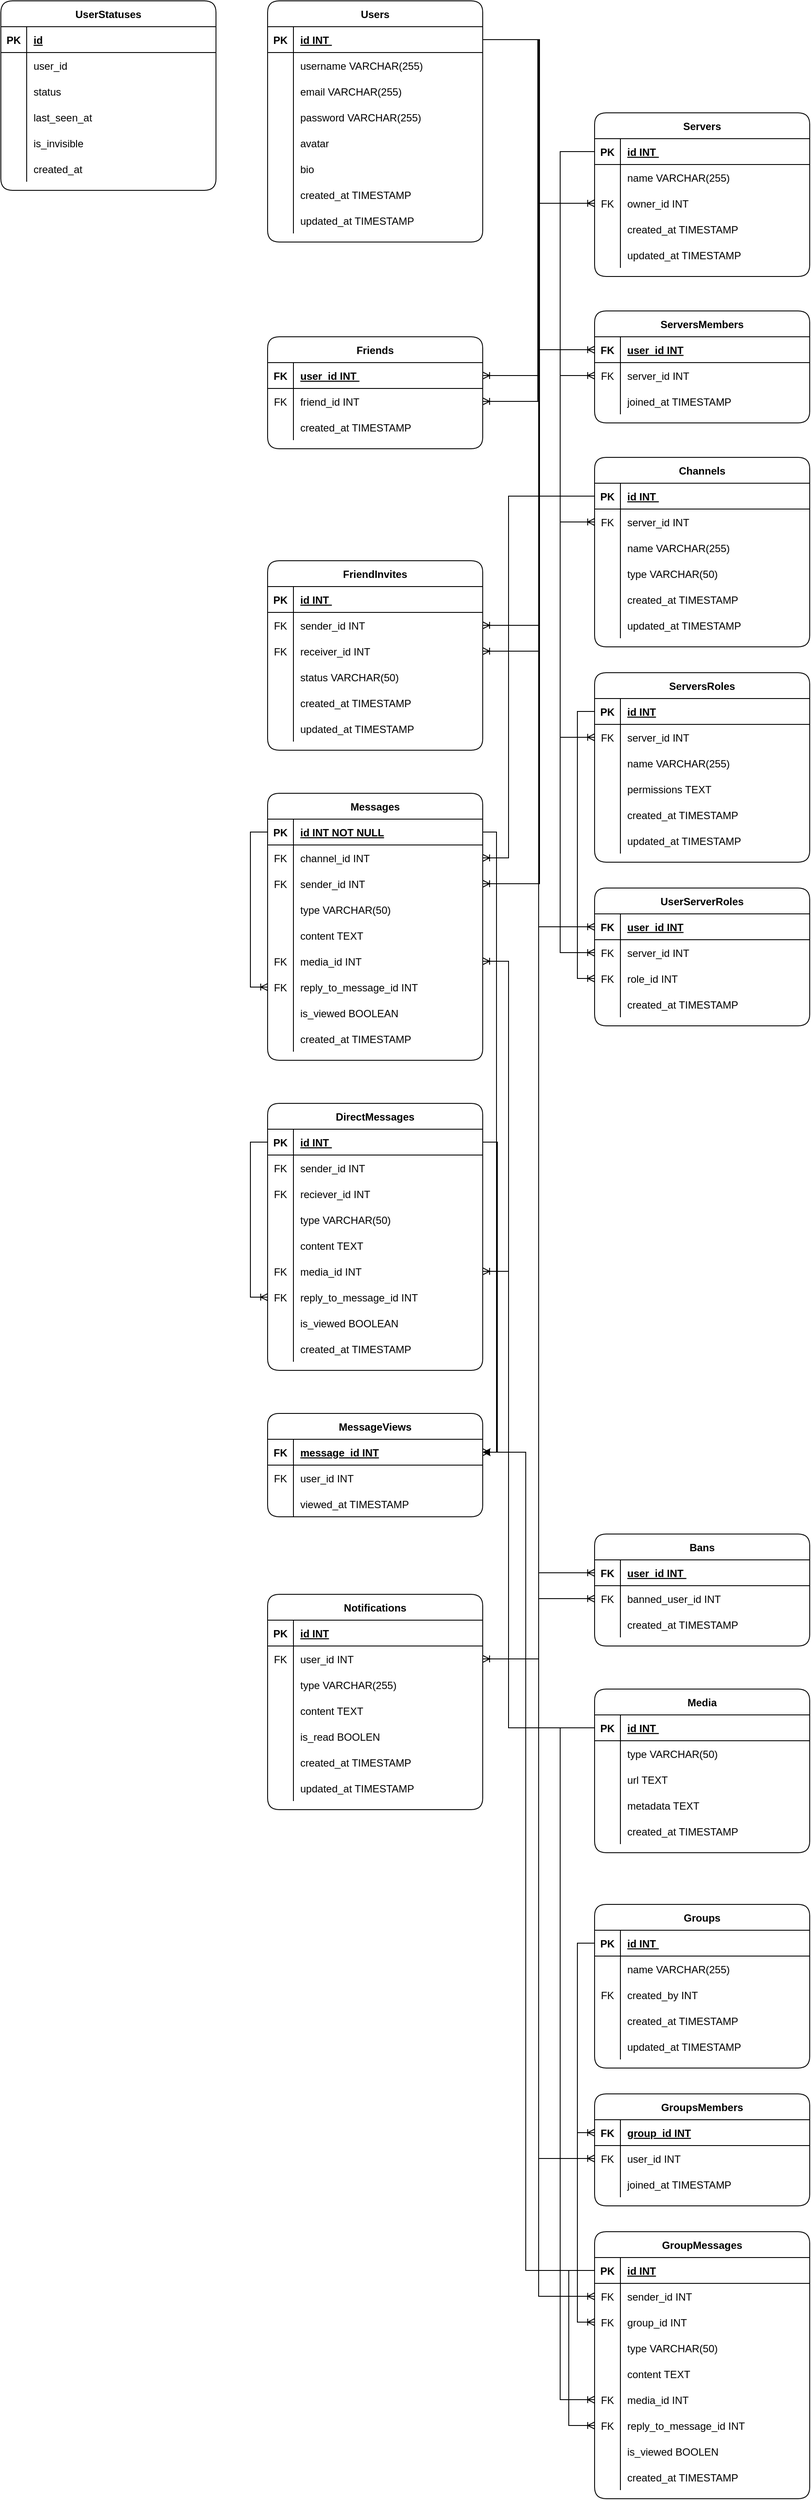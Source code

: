 <mxfile version="26.1.1">
  <diagram id="R2lEEEUBdFMjLlhIrx00" name="Page-1">
    <mxGraphModel dx="1322" dy="1837" grid="1" gridSize="10" guides="1" tooltips="1" connect="1" arrows="1" fold="1" page="1" pageScale="1" pageWidth="850" pageHeight="1100" math="0" shadow="0" extFonts="Permanent Marker^https://fonts.googleapis.com/css?family=Permanent+Marker">
      <root>
        <mxCell id="0" />
        <mxCell id="1" parent="0" />
        <mxCell id="_p93LnX7uVG9DmSPVkaH-81" style="edgeStyle=orthogonalEdgeStyle;rounded=0;orthogonalLoop=1;jettySize=auto;html=1;exitX=0;exitY=0.5;exitDx=0;exitDy=0;entryX=0;entryY=0.5;entryDx=0;entryDy=0;endArrow=ERoneToMany;endFill=0;" parent="1" source="_p93LnX7uVG9DmSPVkaH-51" target="_p93LnX7uVG9DmSPVkaH-72" edge="1">
          <mxGeometry relative="1" as="geometry">
            <Array as="points">
              <mxPoint x="470" y="2625" />
              <mxPoint x="470" y="2805" />
            </Array>
          </mxGeometry>
        </mxCell>
        <mxCell id="_p93LnX7uVG9DmSPVkaH-14" style="edgeStyle=orthogonalEdgeStyle;rounded=0;orthogonalLoop=1;jettySize=auto;html=1;exitX=0;exitY=0.5;exitDx=0;exitDy=0;entryX=0;entryY=0.5;entryDx=0;entryDy=0;endArrow=ERoneToMany;endFill=0;" parent="1" source="5gyTOAANtNc86ANdnLpT-174" target="_p93LnX7uVG9DmSPVkaH-8" edge="1">
          <mxGeometry relative="1" as="geometry" />
        </mxCell>
        <mxCell id="_p93LnX7uVG9DmSPVkaH-4" style="edgeStyle=orthogonalEdgeStyle;rounded=0;orthogonalLoop=1;jettySize=auto;html=1;exitX=0;exitY=0.5;exitDx=0;exitDy=0;entryX=0;entryY=0.5;entryDx=0;entryDy=0;endArrow=ERoneToMany;endFill=0;" parent="1" source="5gyTOAANtNc86ANdnLpT-124" target="5gyTOAANtNc86ANdnLpT-195" edge="1">
          <mxGeometry relative="1" as="geometry" />
        </mxCell>
        <mxCell id="C-vyLk0tnHw3VtMMgP7b-23" value="Users" style="shape=table;startSize=30;container=1;collapsible=1;childLayout=tableLayout;fixedRows=1;rowLines=0;fontStyle=1;align=center;resizeLast=1;rounded=1;" parent="1" vertex="1">
          <mxGeometry x="120" y="-10" width="250" height="280" as="geometry" />
        </mxCell>
        <mxCell id="C-vyLk0tnHw3VtMMgP7b-24" value="" style="shape=partialRectangle;collapsible=0;dropTarget=0;pointerEvents=0;fillColor=none;points=[[0,0.5],[1,0.5]];portConstraint=eastwest;top=0;left=0;right=0;bottom=1;" parent="C-vyLk0tnHw3VtMMgP7b-23" vertex="1">
          <mxGeometry y="30" width="250" height="30" as="geometry" />
        </mxCell>
        <mxCell id="C-vyLk0tnHw3VtMMgP7b-25" value="PK" style="shape=partialRectangle;overflow=hidden;connectable=0;fillColor=none;top=0;left=0;bottom=0;right=0;fontStyle=1;" parent="C-vyLk0tnHw3VtMMgP7b-24" vertex="1">
          <mxGeometry width="30" height="30" as="geometry">
            <mxRectangle width="30" height="30" as="alternateBounds" />
          </mxGeometry>
        </mxCell>
        <mxCell id="C-vyLk0tnHw3VtMMgP7b-26" value="id INT " style="shape=partialRectangle;overflow=hidden;connectable=0;fillColor=none;top=0;left=0;bottom=0;right=0;align=left;spacingLeft=6;fontStyle=5;" parent="C-vyLk0tnHw3VtMMgP7b-24" vertex="1">
          <mxGeometry x="30" width="220" height="30" as="geometry">
            <mxRectangle width="220" height="30" as="alternateBounds" />
          </mxGeometry>
        </mxCell>
        <mxCell id="C-vyLk0tnHw3VtMMgP7b-27" value="" style="shape=partialRectangle;collapsible=0;dropTarget=0;pointerEvents=0;fillColor=none;points=[[0,0.5],[1,0.5]];portConstraint=eastwest;top=0;left=0;right=0;bottom=0;" parent="C-vyLk0tnHw3VtMMgP7b-23" vertex="1">
          <mxGeometry y="60" width="250" height="30" as="geometry" />
        </mxCell>
        <mxCell id="C-vyLk0tnHw3VtMMgP7b-28" value="" style="shape=partialRectangle;overflow=hidden;connectable=0;fillColor=none;top=0;left=0;bottom=0;right=0;" parent="C-vyLk0tnHw3VtMMgP7b-27" vertex="1">
          <mxGeometry width="30" height="30" as="geometry">
            <mxRectangle width="30" height="30" as="alternateBounds" />
          </mxGeometry>
        </mxCell>
        <mxCell id="C-vyLk0tnHw3VtMMgP7b-29" value="username VARCHAR(255)" style="shape=partialRectangle;overflow=hidden;connectable=0;fillColor=none;top=0;left=0;bottom=0;right=0;align=left;spacingLeft=6;" parent="C-vyLk0tnHw3VtMMgP7b-27" vertex="1">
          <mxGeometry x="30" width="220" height="30" as="geometry">
            <mxRectangle width="220" height="30" as="alternateBounds" />
          </mxGeometry>
        </mxCell>
        <mxCell id="5gyTOAANtNc86ANdnLpT-1" style="shape=partialRectangle;collapsible=0;dropTarget=0;pointerEvents=0;fillColor=none;points=[[0,0.5],[1,0.5]];portConstraint=eastwest;top=0;left=0;right=0;bottom=0;" parent="C-vyLk0tnHw3VtMMgP7b-23" vertex="1">
          <mxGeometry y="90" width="250" height="30" as="geometry" />
        </mxCell>
        <mxCell id="5gyTOAANtNc86ANdnLpT-2" style="shape=partialRectangle;overflow=hidden;connectable=0;fillColor=none;top=0;left=0;bottom=0;right=0;" parent="5gyTOAANtNc86ANdnLpT-1" vertex="1">
          <mxGeometry width="30" height="30" as="geometry">
            <mxRectangle width="30" height="30" as="alternateBounds" />
          </mxGeometry>
        </mxCell>
        <mxCell id="5gyTOAANtNc86ANdnLpT-3" value="email VARCHAR(255)" style="shape=partialRectangle;overflow=hidden;connectable=0;fillColor=none;top=0;left=0;bottom=0;right=0;align=left;spacingLeft=6;" parent="5gyTOAANtNc86ANdnLpT-1" vertex="1">
          <mxGeometry x="30" width="220" height="30" as="geometry">
            <mxRectangle width="220" height="30" as="alternateBounds" />
          </mxGeometry>
        </mxCell>
        <mxCell id="5gyTOAANtNc86ANdnLpT-4" style="shape=partialRectangle;collapsible=0;dropTarget=0;pointerEvents=0;fillColor=none;points=[[0,0.5],[1,0.5]];portConstraint=eastwest;top=0;left=0;right=0;bottom=0;" parent="C-vyLk0tnHw3VtMMgP7b-23" vertex="1">
          <mxGeometry y="120" width="250" height="30" as="geometry" />
        </mxCell>
        <mxCell id="5gyTOAANtNc86ANdnLpT-5" style="shape=partialRectangle;overflow=hidden;connectable=0;fillColor=none;top=0;left=0;bottom=0;right=0;" parent="5gyTOAANtNc86ANdnLpT-4" vertex="1">
          <mxGeometry width="30" height="30" as="geometry">
            <mxRectangle width="30" height="30" as="alternateBounds" />
          </mxGeometry>
        </mxCell>
        <mxCell id="5gyTOAANtNc86ANdnLpT-6" value="password VARCHAR(255)" style="shape=partialRectangle;overflow=hidden;connectable=0;fillColor=none;top=0;left=0;bottom=0;right=0;align=left;spacingLeft=6;" parent="5gyTOAANtNc86ANdnLpT-4" vertex="1">
          <mxGeometry x="30" width="220" height="30" as="geometry">
            <mxRectangle width="220" height="30" as="alternateBounds" />
          </mxGeometry>
        </mxCell>
        <mxCell id="DHPLWfVA2Eb3-ahBnn7E-7" style="shape=partialRectangle;collapsible=0;dropTarget=0;pointerEvents=0;fillColor=none;points=[[0,0.5],[1,0.5]];portConstraint=eastwest;top=0;left=0;right=0;bottom=0;" vertex="1" parent="C-vyLk0tnHw3VtMMgP7b-23">
          <mxGeometry y="150" width="250" height="30" as="geometry" />
        </mxCell>
        <mxCell id="DHPLWfVA2Eb3-ahBnn7E-8" style="shape=partialRectangle;overflow=hidden;connectable=0;fillColor=none;top=0;left=0;bottom=0;right=0;" vertex="1" parent="DHPLWfVA2Eb3-ahBnn7E-7">
          <mxGeometry width="30" height="30" as="geometry">
            <mxRectangle width="30" height="30" as="alternateBounds" />
          </mxGeometry>
        </mxCell>
        <mxCell id="DHPLWfVA2Eb3-ahBnn7E-9" value="avatar" style="shape=partialRectangle;overflow=hidden;connectable=0;fillColor=none;top=0;left=0;bottom=0;right=0;align=left;spacingLeft=6;" vertex="1" parent="DHPLWfVA2Eb3-ahBnn7E-7">
          <mxGeometry x="30" width="220" height="30" as="geometry">
            <mxRectangle width="220" height="30" as="alternateBounds" />
          </mxGeometry>
        </mxCell>
        <mxCell id="DHPLWfVA2Eb3-ahBnn7E-10" style="shape=partialRectangle;collapsible=0;dropTarget=0;pointerEvents=0;fillColor=none;points=[[0,0.5],[1,0.5]];portConstraint=eastwest;top=0;left=0;right=0;bottom=0;" vertex="1" parent="C-vyLk0tnHw3VtMMgP7b-23">
          <mxGeometry y="180" width="250" height="30" as="geometry" />
        </mxCell>
        <mxCell id="DHPLWfVA2Eb3-ahBnn7E-11" style="shape=partialRectangle;overflow=hidden;connectable=0;fillColor=none;top=0;left=0;bottom=0;right=0;" vertex="1" parent="DHPLWfVA2Eb3-ahBnn7E-10">
          <mxGeometry width="30" height="30" as="geometry">
            <mxRectangle width="30" height="30" as="alternateBounds" />
          </mxGeometry>
        </mxCell>
        <mxCell id="DHPLWfVA2Eb3-ahBnn7E-12" value="bio" style="shape=partialRectangle;overflow=hidden;connectable=0;fillColor=none;top=0;left=0;bottom=0;right=0;align=left;spacingLeft=6;" vertex="1" parent="DHPLWfVA2Eb3-ahBnn7E-10">
          <mxGeometry x="30" width="220" height="30" as="geometry">
            <mxRectangle width="220" height="30" as="alternateBounds" />
          </mxGeometry>
        </mxCell>
        <mxCell id="5gyTOAANtNc86ANdnLpT-7" style="shape=partialRectangle;collapsible=0;dropTarget=0;pointerEvents=0;fillColor=none;points=[[0,0.5],[1,0.5]];portConstraint=eastwest;top=0;left=0;right=0;bottom=0;" parent="C-vyLk0tnHw3VtMMgP7b-23" vertex="1">
          <mxGeometry y="210" width="250" height="30" as="geometry" />
        </mxCell>
        <mxCell id="5gyTOAANtNc86ANdnLpT-8" style="shape=partialRectangle;overflow=hidden;connectable=0;fillColor=none;top=0;left=0;bottom=0;right=0;" parent="5gyTOAANtNc86ANdnLpT-7" vertex="1">
          <mxGeometry width="30" height="30" as="geometry">
            <mxRectangle width="30" height="30" as="alternateBounds" />
          </mxGeometry>
        </mxCell>
        <mxCell id="5gyTOAANtNc86ANdnLpT-9" value="created_at TIMESTAMP" style="shape=partialRectangle;overflow=hidden;connectable=0;fillColor=none;top=0;left=0;bottom=0;right=0;align=left;spacingLeft=6;" parent="5gyTOAANtNc86ANdnLpT-7" vertex="1">
          <mxGeometry x="30" width="220" height="30" as="geometry">
            <mxRectangle width="220" height="30" as="alternateBounds" />
          </mxGeometry>
        </mxCell>
        <mxCell id="5gyTOAANtNc86ANdnLpT-10" style="shape=partialRectangle;collapsible=0;dropTarget=0;pointerEvents=0;fillColor=none;points=[[0,0.5],[1,0.5]];portConstraint=eastwest;top=0;left=0;right=0;bottom=0;" parent="C-vyLk0tnHw3VtMMgP7b-23" vertex="1">
          <mxGeometry y="240" width="250" height="30" as="geometry" />
        </mxCell>
        <mxCell id="5gyTOAANtNc86ANdnLpT-11" style="shape=partialRectangle;overflow=hidden;connectable=0;fillColor=none;top=0;left=0;bottom=0;right=0;" parent="5gyTOAANtNc86ANdnLpT-10" vertex="1">
          <mxGeometry width="30" height="30" as="geometry">
            <mxRectangle width="30" height="30" as="alternateBounds" />
          </mxGeometry>
        </mxCell>
        <mxCell id="5gyTOAANtNc86ANdnLpT-12" value="updated_at TIMESTAMP" style="shape=partialRectangle;overflow=hidden;connectable=0;fillColor=none;top=0;left=0;bottom=0;right=0;align=left;spacingLeft=6;" parent="5gyTOAANtNc86ANdnLpT-10" vertex="1">
          <mxGeometry x="30" width="220" height="30" as="geometry">
            <mxRectangle width="220" height="30" as="alternateBounds" />
          </mxGeometry>
        </mxCell>
        <mxCell id="5gyTOAANtNc86ANdnLpT-13" value="Servers" style="shape=table;startSize=30;container=1;collapsible=1;childLayout=tableLayout;fixedRows=1;rowLines=0;fontStyle=1;align=center;resizeLast=1;rounded=1;" parent="1" vertex="1">
          <mxGeometry x="500" y="120" width="250" height="190" as="geometry" />
        </mxCell>
        <mxCell id="5gyTOAANtNc86ANdnLpT-14" value="" style="shape=partialRectangle;collapsible=0;dropTarget=0;pointerEvents=0;fillColor=none;points=[[0,0.5],[1,0.5]];portConstraint=eastwest;top=0;left=0;right=0;bottom=1;" parent="5gyTOAANtNc86ANdnLpT-13" vertex="1">
          <mxGeometry y="30" width="250" height="30" as="geometry" />
        </mxCell>
        <mxCell id="5gyTOAANtNc86ANdnLpT-15" value="PK" style="shape=partialRectangle;overflow=hidden;connectable=0;fillColor=none;top=0;left=0;bottom=0;right=0;fontStyle=1;" parent="5gyTOAANtNc86ANdnLpT-14" vertex="1">
          <mxGeometry width="30" height="30" as="geometry">
            <mxRectangle width="30" height="30" as="alternateBounds" />
          </mxGeometry>
        </mxCell>
        <mxCell id="5gyTOAANtNc86ANdnLpT-16" value="id INT " style="shape=partialRectangle;overflow=hidden;connectable=0;fillColor=none;top=0;left=0;bottom=0;right=0;align=left;spacingLeft=6;fontStyle=5;" parent="5gyTOAANtNc86ANdnLpT-14" vertex="1">
          <mxGeometry x="30" width="220" height="30" as="geometry">
            <mxRectangle width="220" height="30" as="alternateBounds" />
          </mxGeometry>
        </mxCell>
        <mxCell id="5gyTOAANtNc86ANdnLpT-17" value="" style="shape=partialRectangle;collapsible=0;dropTarget=0;pointerEvents=0;fillColor=none;points=[[0,0.5],[1,0.5]];portConstraint=eastwest;top=0;left=0;right=0;bottom=0;" parent="5gyTOAANtNc86ANdnLpT-13" vertex="1">
          <mxGeometry y="60" width="250" height="30" as="geometry" />
        </mxCell>
        <mxCell id="5gyTOAANtNc86ANdnLpT-18" value="" style="shape=partialRectangle;overflow=hidden;connectable=0;fillColor=none;top=0;left=0;bottom=0;right=0;" parent="5gyTOAANtNc86ANdnLpT-17" vertex="1">
          <mxGeometry width="30" height="30" as="geometry">
            <mxRectangle width="30" height="30" as="alternateBounds" />
          </mxGeometry>
        </mxCell>
        <mxCell id="5gyTOAANtNc86ANdnLpT-19" value="name VARCHAR(255)" style="shape=partialRectangle;overflow=hidden;connectable=0;fillColor=none;top=0;left=0;bottom=0;right=0;align=left;spacingLeft=6;" parent="5gyTOAANtNc86ANdnLpT-17" vertex="1">
          <mxGeometry x="30" width="220" height="30" as="geometry">
            <mxRectangle width="220" height="30" as="alternateBounds" />
          </mxGeometry>
        </mxCell>
        <mxCell id="5gyTOAANtNc86ANdnLpT-20" style="shape=partialRectangle;collapsible=0;dropTarget=0;pointerEvents=0;fillColor=none;points=[[0,0.5],[1,0.5]];portConstraint=eastwest;top=0;left=0;right=0;bottom=0;" parent="5gyTOAANtNc86ANdnLpT-13" vertex="1">
          <mxGeometry y="90" width="250" height="30" as="geometry" />
        </mxCell>
        <mxCell id="5gyTOAANtNc86ANdnLpT-21" value="FK" style="shape=partialRectangle;overflow=hidden;connectable=0;fillColor=none;top=0;left=0;bottom=0;right=0;" parent="5gyTOAANtNc86ANdnLpT-20" vertex="1">
          <mxGeometry width="30" height="30" as="geometry">
            <mxRectangle width="30" height="30" as="alternateBounds" />
          </mxGeometry>
        </mxCell>
        <mxCell id="5gyTOAANtNc86ANdnLpT-22" value="owner_id INT" style="shape=partialRectangle;overflow=hidden;connectable=0;fillColor=none;top=0;left=0;bottom=0;right=0;align=left;spacingLeft=6;" parent="5gyTOAANtNc86ANdnLpT-20" vertex="1">
          <mxGeometry x="30" width="220" height="30" as="geometry">
            <mxRectangle width="220" height="30" as="alternateBounds" />
          </mxGeometry>
        </mxCell>
        <mxCell id="5gyTOAANtNc86ANdnLpT-26" style="shape=partialRectangle;collapsible=0;dropTarget=0;pointerEvents=0;fillColor=none;points=[[0,0.5],[1,0.5]];portConstraint=eastwest;top=0;left=0;right=0;bottom=0;" parent="5gyTOAANtNc86ANdnLpT-13" vertex="1">
          <mxGeometry y="120" width="250" height="30" as="geometry" />
        </mxCell>
        <mxCell id="5gyTOAANtNc86ANdnLpT-27" style="shape=partialRectangle;overflow=hidden;connectable=0;fillColor=none;top=0;left=0;bottom=0;right=0;" parent="5gyTOAANtNc86ANdnLpT-26" vertex="1">
          <mxGeometry width="30" height="30" as="geometry">
            <mxRectangle width="30" height="30" as="alternateBounds" />
          </mxGeometry>
        </mxCell>
        <mxCell id="5gyTOAANtNc86ANdnLpT-28" value="created_at TIMESTAMP" style="shape=partialRectangle;overflow=hidden;connectable=0;fillColor=none;top=0;left=0;bottom=0;right=0;align=left;spacingLeft=6;" parent="5gyTOAANtNc86ANdnLpT-26" vertex="1">
          <mxGeometry x="30" width="220" height="30" as="geometry">
            <mxRectangle width="220" height="30" as="alternateBounds" />
          </mxGeometry>
        </mxCell>
        <mxCell id="5gyTOAANtNc86ANdnLpT-29" style="shape=partialRectangle;collapsible=0;dropTarget=0;pointerEvents=0;fillColor=none;points=[[0,0.5],[1,0.5]];portConstraint=eastwest;top=0;left=0;right=0;bottom=0;" parent="5gyTOAANtNc86ANdnLpT-13" vertex="1">
          <mxGeometry y="150" width="250" height="30" as="geometry" />
        </mxCell>
        <mxCell id="5gyTOAANtNc86ANdnLpT-30" style="shape=partialRectangle;overflow=hidden;connectable=0;fillColor=none;top=0;left=0;bottom=0;right=0;" parent="5gyTOAANtNc86ANdnLpT-29" vertex="1">
          <mxGeometry width="30" height="30" as="geometry">
            <mxRectangle width="30" height="30" as="alternateBounds" />
          </mxGeometry>
        </mxCell>
        <mxCell id="5gyTOAANtNc86ANdnLpT-31" value="updated_at TIMESTAMP" style="shape=partialRectangle;overflow=hidden;connectable=0;fillColor=none;top=0;left=0;bottom=0;right=0;align=left;spacingLeft=6;" parent="5gyTOAANtNc86ANdnLpT-29" vertex="1">
          <mxGeometry x="30" width="220" height="30" as="geometry">
            <mxRectangle width="220" height="30" as="alternateBounds" />
          </mxGeometry>
        </mxCell>
        <mxCell id="5gyTOAANtNc86ANdnLpT-32" style="edgeStyle=orthogonalEdgeStyle;rounded=0;orthogonalLoop=1;jettySize=auto;html=1;exitX=1;exitY=0.5;exitDx=0;exitDy=0;entryX=0;entryY=0.5;entryDx=0;entryDy=0;endArrow=ERoneToMany;endFill=0;" parent="1" source="C-vyLk0tnHw3VtMMgP7b-24" target="5gyTOAANtNc86ANdnLpT-20" edge="1">
          <mxGeometry relative="1" as="geometry" />
        </mxCell>
        <mxCell id="5gyTOAANtNc86ANdnLpT-33" value="Channels" style="shape=table;startSize=30;container=1;collapsible=1;childLayout=tableLayout;fixedRows=1;rowLines=0;fontStyle=1;align=center;resizeLast=1;rounded=1;" parent="1" vertex="1">
          <mxGeometry x="500" y="520" width="250" height="220" as="geometry" />
        </mxCell>
        <mxCell id="5gyTOAANtNc86ANdnLpT-34" value="" style="shape=partialRectangle;collapsible=0;dropTarget=0;pointerEvents=0;fillColor=none;points=[[0,0.5],[1,0.5]];portConstraint=eastwest;top=0;left=0;right=0;bottom=1;" parent="5gyTOAANtNc86ANdnLpT-33" vertex="1">
          <mxGeometry y="30" width="250" height="30" as="geometry" />
        </mxCell>
        <mxCell id="5gyTOAANtNc86ANdnLpT-35" value="PK" style="shape=partialRectangle;overflow=hidden;connectable=0;fillColor=none;top=0;left=0;bottom=0;right=0;fontStyle=1;" parent="5gyTOAANtNc86ANdnLpT-34" vertex="1">
          <mxGeometry width="30" height="30" as="geometry">
            <mxRectangle width="30" height="30" as="alternateBounds" />
          </mxGeometry>
        </mxCell>
        <mxCell id="5gyTOAANtNc86ANdnLpT-36" value="id INT " style="shape=partialRectangle;overflow=hidden;connectable=0;fillColor=none;top=0;left=0;bottom=0;right=0;align=left;spacingLeft=6;fontStyle=5;" parent="5gyTOAANtNc86ANdnLpT-34" vertex="1">
          <mxGeometry x="30" width="220" height="30" as="geometry">
            <mxRectangle width="220" height="30" as="alternateBounds" />
          </mxGeometry>
        </mxCell>
        <mxCell id="5gyTOAANtNc86ANdnLpT-37" value="" style="shape=partialRectangle;collapsible=0;dropTarget=0;pointerEvents=0;fillColor=none;points=[[0,0.5],[1,0.5]];portConstraint=eastwest;top=0;left=0;right=0;bottom=0;" parent="5gyTOAANtNc86ANdnLpT-33" vertex="1">
          <mxGeometry y="60" width="250" height="30" as="geometry" />
        </mxCell>
        <mxCell id="5gyTOAANtNc86ANdnLpT-38" value="FK" style="shape=partialRectangle;overflow=hidden;connectable=0;fillColor=none;top=0;left=0;bottom=0;right=0;" parent="5gyTOAANtNc86ANdnLpT-37" vertex="1">
          <mxGeometry width="30" height="30" as="geometry">
            <mxRectangle width="30" height="30" as="alternateBounds" />
          </mxGeometry>
        </mxCell>
        <mxCell id="5gyTOAANtNc86ANdnLpT-39" value="server_id INT " style="shape=partialRectangle;overflow=hidden;connectable=0;fillColor=none;top=0;left=0;bottom=0;right=0;align=left;spacingLeft=6;" parent="5gyTOAANtNc86ANdnLpT-37" vertex="1">
          <mxGeometry x="30" width="220" height="30" as="geometry">
            <mxRectangle width="220" height="30" as="alternateBounds" />
          </mxGeometry>
        </mxCell>
        <mxCell id="5gyTOAANtNc86ANdnLpT-40" style="shape=partialRectangle;collapsible=0;dropTarget=0;pointerEvents=0;fillColor=none;points=[[0,0.5],[1,0.5]];portConstraint=eastwest;top=0;left=0;right=0;bottom=0;" parent="5gyTOAANtNc86ANdnLpT-33" vertex="1">
          <mxGeometry y="90" width="250" height="30" as="geometry" />
        </mxCell>
        <mxCell id="5gyTOAANtNc86ANdnLpT-41" value="" style="shape=partialRectangle;overflow=hidden;connectable=0;fillColor=none;top=0;left=0;bottom=0;right=0;" parent="5gyTOAANtNc86ANdnLpT-40" vertex="1">
          <mxGeometry width="30" height="30" as="geometry">
            <mxRectangle width="30" height="30" as="alternateBounds" />
          </mxGeometry>
        </mxCell>
        <mxCell id="5gyTOAANtNc86ANdnLpT-42" value="name VARCHAR(255)" style="shape=partialRectangle;overflow=hidden;connectable=0;fillColor=none;top=0;left=0;bottom=0;right=0;align=left;spacingLeft=6;" parent="5gyTOAANtNc86ANdnLpT-40" vertex="1">
          <mxGeometry x="30" width="220" height="30" as="geometry">
            <mxRectangle width="220" height="30" as="alternateBounds" />
          </mxGeometry>
        </mxCell>
        <mxCell id="5gyTOAANtNc86ANdnLpT-49" style="shape=partialRectangle;collapsible=0;dropTarget=0;pointerEvents=0;fillColor=none;points=[[0,0.5],[1,0.5]];portConstraint=eastwest;top=0;left=0;right=0;bottom=0;" parent="5gyTOAANtNc86ANdnLpT-33" vertex="1">
          <mxGeometry y="120" width="250" height="30" as="geometry" />
        </mxCell>
        <mxCell id="5gyTOAANtNc86ANdnLpT-50" style="shape=partialRectangle;overflow=hidden;connectable=0;fillColor=none;top=0;left=0;bottom=0;right=0;" parent="5gyTOAANtNc86ANdnLpT-49" vertex="1">
          <mxGeometry width="30" height="30" as="geometry">
            <mxRectangle width="30" height="30" as="alternateBounds" />
          </mxGeometry>
        </mxCell>
        <mxCell id="5gyTOAANtNc86ANdnLpT-51" value="type VARCHAR(50)" style="shape=partialRectangle;overflow=hidden;connectable=0;fillColor=none;top=0;left=0;bottom=0;right=0;align=left;spacingLeft=6;" parent="5gyTOAANtNc86ANdnLpT-49" vertex="1">
          <mxGeometry x="30" width="220" height="30" as="geometry">
            <mxRectangle width="220" height="30" as="alternateBounds" />
          </mxGeometry>
        </mxCell>
        <mxCell id="5gyTOAANtNc86ANdnLpT-43" style="shape=partialRectangle;collapsible=0;dropTarget=0;pointerEvents=0;fillColor=none;points=[[0,0.5],[1,0.5]];portConstraint=eastwest;top=0;left=0;right=0;bottom=0;" parent="5gyTOAANtNc86ANdnLpT-33" vertex="1">
          <mxGeometry y="150" width="250" height="30" as="geometry" />
        </mxCell>
        <mxCell id="5gyTOAANtNc86ANdnLpT-44" style="shape=partialRectangle;overflow=hidden;connectable=0;fillColor=none;top=0;left=0;bottom=0;right=0;" parent="5gyTOAANtNc86ANdnLpT-43" vertex="1">
          <mxGeometry width="30" height="30" as="geometry">
            <mxRectangle width="30" height="30" as="alternateBounds" />
          </mxGeometry>
        </mxCell>
        <mxCell id="5gyTOAANtNc86ANdnLpT-45" value="created_at TIMESTAMP" style="shape=partialRectangle;overflow=hidden;connectable=0;fillColor=none;top=0;left=0;bottom=0;right=0;align=left;spacingLeft=6;" parent="5gyTOAANtNc86ANdnLpT-43" vertex="1">
          <mxGeometry x="30" width="220" height="30" as="geometry">
            <mxRectangle width="220" height="30" as="alternateBounds" />
          </mxGeometry>
        </mxCell>
        <mxCell id="5gyTOAANtNc86ANdnLpT-46" style="shape=partialRectangle;collapsible=0;dropTarget=0;pointerEvents=0;fillColor=none;points=[[0,0.5],[1,0.5]];portConstraint=eastwest;top=0;left=0;right=0;bottom=0;" parent="5gyTOAANtNc86ANdnLpT-33" vertex="1">
          <mxGeometry y="180" width="250" height="30" as="geometry" />
        </mxCell>
        <mxCell id="5gyTOAANtNc86ANdnLpT-47" style="shape=partialRectangle;overflow=hidden;connectable=0;fillColor=none;top=0;left=0;bottom=0;right=0;" parent="5gyTOAANtNc86ANdnLpT-46" vertex="1">
          <mxGeometry width="30" height="30" as="geometry">
            <mxRectangle width="30" height="30" as="alternateBounds" />
          </mxGeometry>
        </mxCell>
        <mxCell id="5gyTOAANtNc86ANdnLpT-48" value="updated_at TIMESTAMP" style="shape=partialRectangle;overflow=hidden;connectable=0;fillColor=none;top=0;left=0;bottom=0;right=0;align=left;spacingLeft=6;" parent="5gyTOAANtNc86ANdnLpT-46" vertex="1">
          <mxGeometry x="30" width="220" height="30" as="geometry">
            <mxRectangle width="220" height="30" as="alternateBounds" />
          </mxGeometry>
        </mxCell>
        <mxCell id="5gyTOAANtNc86ANdnLpT-52" style="edgeStyle=orthogonalEdgeStyle;rounded=0;orthogonalLoop=1;jettySize=auto;html=1;exitX=0;exitY=0.5;exitDx=0;exitDy=0;entryX=0;entryY=0.5;entryDx=0;entryDy=0;endArrow=ERoneToMany;endFill=0;" parent="1" source="5gyTOAANtNc86ANdnLpT-14" target="5gyTOAANtNc86ANdnLpT-37" edge="1">
          <mxGeometry relative="1" as="geometry">
            <Array as="points">
              <mxPoint x="460" y="165" />
              <mxPoint x="460" y="595" />
            </Array>
          </mxGeometry>
        </mxCell>
        <mxCell id="5gyTOAANtNc86ANdnLpT-53" value="ServersMembers" style="shape=table;startSize=30;container=1;collapsible=1;childLayout=tableLayout;fixedRows=1;rowLines=0;fontStyle=1;align=center;resizeLast=1;rounded=1;" parent="1" vertex="1">
          <mxGeometry x="500" y="350" width="250" height="130" as="geometry" />
        </mxCell>
        <mxCell id="5gyTOAANtNc86ANdnLpT-54" value="" style="shape=partialRectangle;collapsible=0;dropTarget=0;pointerEvents=0;fillColor=none;points=[[0,0.5],[1,0.5]];portConstraint=eastwest;top=0;left=0;right=0;bottom=1;" parent="5gyTOAANtNc86ANdnLpT-53" vertex="1">
          <mxGeometry y="30" width="250" height="30" as="geometry" />
        </mxCell>
        <mxCell id="5gyTOAANtNc86ANdnLpT-55" value="FK" style="shape=partialRectangle;overflow=hidden;connectable=0;fillColor=none;top=0;left=0;bottom=0;right=0;fontStyle=1;" parent="5gyTOAANtNc86ANdnLpT-54" vertex="1">
          <mxGeometry width="30" height="30" as="geometry">
            <mxRectangle width="30" height="30" as="alternateBounds" />
          </mxGeometry>
        </mxCell>
        <mxCell id="5gyTOAANtNc86ANdnLpT-56" value="user_id INT" style="shape=partialRectangle;overflow=hidden;connectable=0;fillColor=none;top=0;left=0;bottom=0;right=0;align=left;spacingLeft=6;fontStyle=5;" parent="5gyTOAANtNc86ANdnLpT-54" vertex="1">
          <mxGeometry x="30" width="220" height="30" as="geometry">
            <mxRectangle width="220" height="30" as="alternateBounds" />
          </mxGeometry>
        </mxCell>
        <mxCell id="5gyTOAANtNc86ANdnLpT-57" value="" style="shape=partialRectangle;collapsible=0;dropTarget=0;pointerEvents=0;fillColor=none;points=[[0,0.5],[1,0.5]];portConstraint=eastwest;top=0;left=0;right=0;bottom=0;" parent="5gyTOAANtNc86ANdnLpT-53" vertex="1">
          <mxGeometry y="60" width="250" height="30" as="geometry" />
        </mxCell>
        <mxCell id="5gyTOAANtNc86ANdnLpT-58" value="FK" style="shape=partialRectangle;overflow=hidden;connectable=0;fillColor=none;top=0;left=0;bottom=0;right=0;" parent="5gyTOAANtNc86ANdnLpT-57" vertex="1">
          <mxGeometry width="30" height="30" as="geometry">
            <mxRectangle width="30" height="30" as="alternateBounds" />
          </mxGeometry>
        </mxCell>
        <mxCell id="5gyTOAANtNc86ANdnLpT-59" value="server_id INT" style="shape=partialRectangle;overflow=hidden;connectable=0;fillColor=none;top=0;left=0;bottom=0;right=0;align=left;spacingLeft=6;" parent="5gyTOAANtNc86ANdnLpT-57" vertex="1">
          <mxGeometry x="30" width="220" height="30" as="geometry">
            <mxRectangle width="220" height="30" as="alternateBounds" />
          </mxGeometry>
        </mxCell>
        <mxCell id="5gyTOAANtNc86ANdnLpT-60" style="shape=partialRectangle;collapsible=0;dropTarget=0;pointerEvents=0;fillColor=none;points=[[0,0.5],[1,0.5]];portConstraint=eastwest;top=0;left=0;right=0;bottom=0;" parent="5gyTOAANtNc86ANdnLpT-53" vertex="1">
          <mxGeometry y="90" width="250" height="30" as="geometry" />
        </mxCell>
        <mxCell id="5gyTOAANtNc86ANdnLpT-61" value="" style="shape=partialRectangle;overflow=hidden;connectable=0;fillColor=none;top=0;left=0;bottom=0;right=0;" parent="5gyTOAANtNc86ANdnLpT-60" vertex="1">
          <mxGeometry width="30" height="30" as="geometry">
            <mxRectangle width="30" height="30" as="alternateBounds" />
          </mxGeometry>
        </mxCell>
        <mxCell id="5gyTOAANtNc86ANdnLpT-62" value="joined_at TIMESTAMP" style="shape=partialRectangle;overflow=hidden;connectable=0;fillColor=none;top=0;left=0;bottom=0;right=0;align=left;spacingLeft=6;" parent="5gyTOAANtNc86ANdnLpT-60" vertex="1">
          <mxGeometry x="30" width="220" height="30" as="geometry">
            <mxRectangle width="220" height="30" as="alternateBounds" />
          </mxGeometry>
        </mxCell>
        <mxCell id="5gyTOAANtNc86ANdnLpT-69" value="Friends" style="shape=table;startSize=30;container=1;collapsible=1;childLayout=tableLayout;fixedRows=1;rowLines=0;fontStyle=1;align=center;resizeLast=1;rounded=1;" parent="1" vertex="1">
          <mxGeometry x="120" y="380" width="250" height="130" as="geometry" />
        </mxCell>
        <mxCell id="5gyTOAANtNc86ANdnLpT-70" value="" style="shape=partialRectangle;collapsible=0;dropTarget=0;pointerEvents=0;fillColor=none;points=[[0,0.5],[1,0.5]];portConstraint=eastwest;top=0;left=0;right=0;bottom=1;" parent="5gyTOAANtNc86ANdnLpT-69" vertex="1">
          <mxGeometry y="30" width="250" height="30" as="geometry" />
        </mxCell>
        <mxCell id="5gyTOAANtNc86ANdnLpT-71" value="FK" style="shape=partialRectangle;overflow=hidden;connectable=0;fillColor=none;top=0;left=0;bottom=0;right=0;fontStyle=1;" parent="5gyTOAANtNc86ANdnLpT-70" vertex="1">
          <mxGeometry width="30" height="30" as="geometry">
            <mxRectangle width="30" height="30" as="alternateBounds" />
          </mxGeometry>
        </mxCell>
        <mxCell id="5gyTOAANtNc86ANdnLpT-72" value="user_id INT " style="shape=partialRectangle;overflow=hidden;connectable=0;fillColor=none;top=0;left=0;bottom=0;right=0;align=left;spacingLeft=6;fontStyle=5;" parent="5gyTOAANtNc86ANdnLpT-70" vertex="1">
          <mxGeometry x="30" width="220" height="30" as="geometry">
            <mxRectangle width="220" height="30" as="alternateBounds" />
          </mxGeometry>
        </mxCell>
        <mxCell id="5gyTOAANtNc86ANdnLpT-73" value="" style="shape=partialRectangle;collapsible=0;dropTarget=0;pointerEvents=0;fillColor=none;points=[[0,0.5],[1,0.5]];portConstraint=eastwest;top=0;left=0;right=0;bottom=0;" parent="5gyTOAANtNc86ANdnLpT-69" vertex="1">
          <mxGeometry y="60" width="250" height="30" as="geometry" />
        </mxCell>
        <mxCell id="5gyTOAANtNc86ANdnLpT-74" value="FK" style="shape=partialRectangle;overflow=hidden;connectable=0;fillColor=none;top=0;left=0;bottom=0;right=0;" parent="5gyTOAANtNc86ANdnLpT-73" vertex="1">
          <mxGeometry width="30" height="30" as="geometry">
            <mxRectangle width="30" height="30" as="alternateBounds" />
          </mxGeometry>
        </mxCell>
        <mxCell id="5gyTOAANtNc86ANdnLpT-75" value="friend_id INT" style="shape=partialRectangle;overflow=hidden;connectable=0;fillColor=none;top=0;left=0;bottom=0;right=0;align=left;spacingLeft=6;" parent="5gyTOAANtNc86ANdnLpT-73" vertex="1">
          <mxGeometry x="30" width="220" height="30" as="geometry">
            <mxRectangle width="220" height="30" as="alternateBounds" />
          </mxGeometry>
        </mxCell>
        <mxCell id="5gyTOAANtNc86ANdnLpT-82" style="shape=partialRectangle;collapsible=0;dropTarget=0;pointerEvents=0;fillColor=none;points=[[0,0.5],[1,0.5]];portConstraint=eastwest;top=0;left=0;right=0;bottom=0;" parent="5gyTOAANtNc86ANdnLpT-69" vertex="1">
          <mxGeometry y="90" width="250" height="30" as="geometry" />
        </mxCell>
        <mxCell id="5gyTOAANtNc86ANdnLpT-83" style="shape=partialRectangle;overflow=hidden;connectable=0;fillColor=none;top=0;left=0;bottom=0;right=0;" parent="5gyTOAANtNc86ANdnLpT-82" vertex="1">
          <mxGeometry width="30" height="30" as="geometry">
            <mxRectangle width="30" height="30" as="alternateBounds" />
          </mxGeometry>
        </mxCell>
        <mxCell id="5gyTOAANtNc86ANdnLpT-84" value="created_at TIMESTAMP" style="shape=partialRectangle;overflow=hidden;connectable=0;fillColor=none;top=0;left=0;bottom=0;right=0;align=left;spacingLeft=6;" parent="5gyTOAANtNc86ANdnLpT-82" vertex="1">
          <mxGeometry x="30" width="220" height="30" as="geometry">
            <mxRectangle width="220" height="30" as="alternateBounds" />
          </mxGeometry>
        </mxCell>
        <mxCell id="5gyTOAANtNc86ANdnLpT-88" style="edgeStyle=orthogonalEdgeStyle;rounded=0;orthogonalLoop=1;jettySize=auto;html=1;exitX=1;exitY=0.5;exitDx=0;exitDy=0;entryX=0;entryY=0.5;entryDx=0;entryDy=0;endArrow=ERoneToMany;endFill=0;" parent="1" source="C-vyLk0tnHw3VtMMgP7b-24" target="5gyTOAANtNc86ANdnLpT-54" edge="1">
          <mxGeometry relative="1" as="geometry" />
        </mxCell>
        <mxCell id="5gyTOAANtNc86ANdnLpT-89" style="edgeStyle=orthogonalEdgeStyle;rounded=0;orthogonalLoop=1;jettySize=auto;html=1;exitX=0;exitY=0.5;exitDx=0;exitDy=0;entryX=0;entryY=0.5;entryDx=0;entryDy=0;endArrow=ERoneToMany;endFill=0;" parent="1" source="5gyTOAANtNc86ANdnLpT-14" target="5gyTOAANtNc86ANdnLpT-57" edge="1">
          <mxGeometry relative="1" as="geometry">
            <Array as="points">
              <mxPoint x="460" y="165" />
              <mxPoint x="460" y="425" />
            </Array>
          </mxGeometry>
        </mxCell>
        <mxCell id="5gyTOAANtNc86ANdnLpT-92" value="FriendInvites" style="shape=table;startSize=30;container=1;collapsible=1;childLayout=tableLayout;fixedRows=1;rowLines=0;fontStyle=1;align=center;resizeLast=1;rounded=1;" parent="1" vertex="1">
          <mxGeometry x="120" y="640" width="250" height="220" as="geometry" />
        </mxCell>
        <mxCell id="5gyTOAANtNc86ANdnLpT-93" value="" style="shape=partialRectangle;collapsible=0;dropTarget=0;pointerEvents=0;fillColor=none;points=[[0,0.5],[1,0.5]];portConstraint=eastwest;top=0;left=0;right=0;bottom=1;" parent="5gyTOAANtNc86ANdnLpT-92" vertex="1">
          <mxGeometry y="30" width="250" height="30" as="geometry" />
        </mxCell>
        <mxCell id="5gyTOAANtNc86ANdnLpT-94" value="PK" style="shape=partialRectangle;overflow=hidden;connectable=0;fillColor=none;top=0;left=0;bottom=0;right=0;fontStyle=1;" parent="5gyTOAANtNc86ANdnLpT-93" vertex="1">
          <mxGeometry width="30" height="30" as="geometry">
            <mxRectangle width="30" height="30" as="alternateBounds" />
          </mxGeometry>
        </mxCell>
        <mxCell id="5gyTOAANtNc86ANdnLpT-95" value="id INT " style="shape=partialRectangle;overflow=hidden;connectable=0;fillColor=none;top=0;left=0;bottom=0;right=0;align=left;spacingLeft=6;fontStyle=5;" parent="5gyTOAANtNc86ANdnLpT-93" vertex="1">
          <mxGeometry x="30" width="220" height="30" as="geometry">
            <mxRectangle width="220" height="30" as="alternateBounds" />
          </mxGeometry>
        </mxCell>
        <mxCell id="5gyTOAANtNc86ANdnLpT-96" value="" style="shape=partialRectangle;collapsible=0;dropTarget=0;pointerEvents=0;fillColor=none;points=[[0,0.5],[1,0.5]];portConstraint=eastwest;top=0;left=0;right=0;bottom=0;" parent="5gyTOAANtNc86ANdnLpT-92" vertex="1">
          <mxGeometry y="60" width="250" height="30" as="geometry" />
        </mxCell>
        <mxCell id="5gyTOAANtNc86ANdnLpT-97" value="FK" style="shape=partialRectangle;overflow=hidden;connectable=0;fillColor=none;top=0;left=0;bottom=0;right=0;" parent="5gyTOAANtNc86ANdnLpT-96" vertex="1">
          <mxGeometry width="30" height="30" as="geometry">
            <mxRectangle width="30" height="30" as="alternateBounds" />
          </mxGeometry>
        </mxCell>
        <mxCell id="5gyTOAANtNc86ANdnLpT-98" value="sender_id INT" style="shape=partialRectangle;overflow=hidden;connectable=0;fillColor=none;top=0;left=0;bottom=0;right=0;align=left;spacingLeft=6;" parent="5gyTOAANtNc86ANdnLpT-96" vertex="1">
          <mxGeometry x="30" width="220" height="30" as="geometry">
            <mxRectangle width="220" height="30" as="alternateBounds" />
          </mxGeometry>
        </mxCell>
        <mxCell id="5gyTOAANtNc86ANdnLpT-99" style="shape=partialRectangle;collapsible=0;dropTarget=0;pointerEvents=0;fillColor=none;points=[[0,0.5],[1,0.5]];portConstraint=eastwest;top=0;left=0;right=0;bottom=0;" parent="5gyTOAANtNc86ANdnLpT-92" vertex="1">
          <mxGeometry y="90" width="250" height="30" as="geometry" />
        </mxCell>
        <mxCell id="5gyTOAANtNc86ANdnLpT-100" value="FK" style="shape=partialRectangle;overflow=hidden;connectable=0;fillColor=none;top=0;left=0;bottom=0;right=0;" parent="5gyTOAANtNc86ANdnLpT-99" vertex="1">
          <mxGeometry width="30" height="30" as="geometry">
            <mxRectangle width="30" height="30" as="alternateBounds" />
          </mxGeometry>
        </mxCell>
        <mxCell id="5gyTOAANtNc86ANdnLpT-101" value="receiver_id INT" style="shape=partialRectangle;overflow=hidden;connectable=0;fillColor=none;top=0;left=0;bottom=0;right=0;align=left;spacingLeft=6;" parent="5gyTOAANtNc86ANdnLpT-99" vertex="1">
          <mxGeometry x="30" width="220" height="30" as="geometry">
            <mxRectangle width="220" height="30" as="alternateBounds" />
          </mxGeometry>
        </mxCell>
        <mxCell id="5gyTOAANtNc86ANdnLpT-108" style="shape=partialRectangle;collapsible=0;dropTarget=0;pointerEvents=0;fillColor=none;points=[[0,0.5],[1,0.5]];portConstraint=eastwest;top=0;left=0;right=0;bottom=0;" parent="5gyTOAANtNc86ANdnLpT-92" vertex="1">
          <mxGeometry y="120" width="250" height="30" as="geometry" />
        </mxCell>
        <mxCell id="5gyTOAANtNc86ANdnLpT-109" style="shape=partialRectangle;overflow=hidden;connectable=0;fillColor=none;top=0;left=0;bottom=0;right=0;" parent="5gyTOAANtNc86ANdnLpT-108" vertex="1">
          <mxGeometry width="30" height="30" as="geometry">
            <mxRectangle width="30" height="30" as="alternateBounds" />
          </mxGeometry>
        </mxCell>
        <mxCell id="5gyTOAANtNc86ANdnLpT-110" value="status VARCHAR(50)" style="shape=partialRectangle;overflow=hidden;connectable=0;fillColor=none;top=0;left=0;bottom=0;right=0;align=left;spacingLeft=6;" parent="5gyTOAANtNc86ANdnLpT-108" vertex="1">
          <mxGeometry x="30" width="220" height="30" as="geometry">
            <mxRectangle width="220" height="30" as="alternateBounds" />
          </mxGeometry>
        </mxCell>
        <mxCell id="5gyTOAANtNc86ANdnLpT-105" style="shape=partialRectangle;collapsible=0;dropTarget=0;pointerEvents=0;fillColor=none;points=[[0,0.5],[1,0.5]];portConstraint=eastwest;top=0;left=0;right=0;bottom=0;" parent="5gyTOAANtNc86ANdnLpT-92" vertex="1">
          <mxGeometry y="150" width="250" height="30" as="geometry" />
        </mxCell>
        <mxCell id="5gyTOAANtNc86ANdnLpT-106" style="shape=partialRectangle;overflow=hidden;connectable=0;fillColor=none;top=0;left=0;bottom=0;right=0;" parent="5gyTOAANtNc86ANdnLpT-105" vertex="1">
          <mxGeometry width="30" height="30" as="geometry">
            <mxRectangle width="30" height="30" as="alternateBounds" />
          </mxGeometry>
        </mxCell>
        <mxCell id="5gyTOAANtNc86ANdnLpT-107" value="created_at TIMESTAMP" style="shape=partialRectangle;overflow=hidden;connectable=0;fillColor=none;top=0;left=0;bottom=0;right=0;align=left;spacingLeft=6;" parent="5gyTOAANtNc86ANdnLpT-105" vertex="1">
          <mxGeometry x="30" width="220" height="30" as="geometry">
            <mxRectangle width="220" height="30" as="alternateBounds" />
          </mxGeometry>
        </mxCell>
        <mxCell id="5gyTOAANtNc86ANdnLpT-102" style="shape=partialRectangle;collapsible=0;dropTarget=0;pointerEvents=0;fillColor=none;points=[[0,0.5],[1,0.5]];portConstraint=eastwest;top=0;left=0;right=0;bottom=0;" parent="5gyTOAANtNc86ANdnLpT-92" vertex="1">
          <mxGeometry y="180" width="250" height="30" as="geometry" />
        </mxCell>
        <mxCell id="5gyTOAANtNc86ANdnLpT-103" style="shape=partialRectangle;overflow=hidden;connectable=0;fillColor=none;top=0;left=0;bottom=0;right=0;" parent="5gyTOAANtNc86ANdnLpT-102" vertex="1">
          <mxGeometry width="30" height="30" as="geometry">
            <mxRectangle width="30" height="30" as="alternateBounds" />
          </mxGeometry>
        </mxCell>
        <mxCell id="5gyTOAANtNc86ANdnLpT-104" value="updated_at TIMESTAMP" style="shape=partialRectangle;overflow=hidden;connectable=0;fillColor=none;top=0;left=0;bottom=0;right=0;align=left;spacingLeft=6;" parent="5gyTOAANtNc86ANdnLpT-102" vertex="1">
          <mxGeometry x="30" width="220" height="30" as="geometry">
            <mxRectangle width="220" height="30" as="alternateBounds" />
          </mxGeometry>
        </mxCell>
        <mxCell id="5gyTOAANtNc86ANdnLpT-111" style="edgeStyle=orthogonalEdgeStyle;rounded=0;orthogonalLoop=1;jettySize=auto;html=1;exitX=1;exitY=0.5;exitDx=0;exitDy=0;entryX=1;entryY=0.5;entryDx=0;entryDy=0;endArrow=ERoneToMany;endFill=0;" parent="1" source="C-vyLk0tnHw3VtMMgP7b-24" target="5gyTOAANtNc86ANdnLpT-96" edge="1">
          <mxGeometry relative="1" as="geometry">
            <Array as="points">
              <mxPoint x="436" y="35" />
              <mxPoint x="436" y="715" />
            </Array>
          </mxGeometry>
        </mxCell>
        <mxCell id="5gyTOAANtNc86ANdnLpT-112" style="edgeStyle=orthogonalEdgeStyle;rounded=0;orthogonalLoop=1;jettySize=auto;html=1;exitX=1;exitY=0.5;exitDx=0;exitDy=0;entryX=1;entryY=0.5;entryDx=0;entryDy=0;endArrow=ERoneToMany;endFill=0;" parent="1" source="C-vyLk0tnHw3VtMMgP7b-24" target="5gyTOAANtNc86ANdnLpT-99" edge="1">
          <mxGeometry relative="1" as="geometry">
            <Array as="points">
              <mxPoint x="436" y="35" />
              <mxPoint x="436" y="745" />
            </Array>
          </mxGeometry>
        </mxCell>
        <mxCell id="5gyTOAANtNc86ANdnLpT-113" value="Bans" style="shape=table;startSize=30;container=1;collapsible=1;childLayout=tableLayout;fixedRows=1;rowLines=0;fontStyle=1;align=center;resizeLast=1;rounded=1;" parent="1" vertex="1">
          <mxGeometry x="500" y="1770" width="250" height="130" as="geometry" />
        </mxCell>
        <mxCell id="5gyTOAANtNc86ANdnLpT-114" value="" style="shape=partialRectangle;collapsible=0;dropTarget=0;pointerEvents=0;fillColor=none;points=[[0,0.5],[1,0.5]];portConstraint=eastwest;top=0;left=0;right=0;bottom=1;" parent="5gyTOAANtNc86ANdnLpT-113" vertex="1">
          <mxGeometry y="30" width="250" height="30" as="geometry" />
        </mxCell>
        <mxCell id="5gyTOAANtNc86ANdnLpT-115" value="FK" style="shape=partialRectangle;overflow=hidden;connectable=0;fillColor=none;top=0;left=0;bottom=0;right=0;fontStyle=1;" parent="5gyTOAANtNc86ANdnLpT-114" vertex="1">
          <mxGeometry width="30" height="30" as="geometry">
            <mxRectangle width="30" height="30" as="alternateBounds" />
          </mxGeometry>
        </mxCell>
        <mxCell id="5gyTOAANtNc86ANdnLpT-116" value="user_id INT " style="shape=partialRectangle;overflow=hidden;connectable=0;fillColor=none;top=0;left=0;bottom=0;right=0;align=left;spacingLeft=6;fontStyle=5;" parent="5gyTOAANtNc86ANdnLpT-114" vertex="1">
          <mxGeometry x="30" width="220" height="30" as="geometry">
            <mxRectangle width="220" height="30" as="alternateBounds" />
          </mxGeometry>
        </mxCell>
        <mxCell id="5gyTOAANtNc86ANdnLpT-117" value="" style="shape=partialRectangle;collapsible=0;dropTarget=0;pointerEvents=0;fillColor=none;points=[[0,0.5],[1,0.5]];portConstraint=eastwest;top=0;left=0;right=0;bottom=0;" parent="5gyTOAANtNc86ANdnLpT-113" vertex="1">
          <mxGeometry y="60" width="250" height="30" as="geometry" />
        </mxCell>
        <mxCell id="5gyTOAANtNc86ANdnLpT-118" value="FK" style="shape=partialRectangle;overflow=hidden;connectable=0;fillColor=none;top=0;left=0;bottom=0;right=0;" parent="5gyTOAANtNc86ANdnLpT-117" vertex="1">
          <mxGeometry width="30" height="30" as="geometry">
            <mxRectangle width="30" height="30" as="alternateBounds" />
          </mxGeometry>
        </mxCell>
        <mxCell id="5gyTOAANtNc86ANdnLpT-119" value="banned_user_id INT " style="shape=partialRectangle;overflow=hidden;connectable=0;fillColor=none;top=0;left=0;bottom=0;right=0;align=left;spacingLeft=6;" parent="5gyTOAANtNc86ANdnLpT-117" vertex="1">
          <mxGeometry x="30" width="220" height="30" as="geometry">
            <mxRectangle width="220" height="30" as="alternateBounds" />
          </mxGeometry>
        </mxCell>
        <mxCell id="5gyTOAANtNc86ANdnLpT-120" style="shape=partialRectangle;collapsible=0;dropTarget=0;pointerEvents=0;fillColor=none;points=[[0,0.5],[1,0.5]];portConstraint=eastwest;top=0;left=0;right=0;bottom=0;" parent="5gyTOAANtNc86ANdnLpT-113" vertex="1">
          <mxGeometry y="90" width="250" height="30" as="geometry" />
        </mxCell>
        <mxCell id="5gyTOAANtNc86ANdnLpT-121" style="shape=partialRectangle;overflow=hidden;connectable=0;fillColor=none;top=0;left=0;bottom=0;right=0;" parent="5gyTOAANtNc86ANdnLpT-120" vertex="1">
          <mxGeometry width="30" height="30" as="geometry">
            <mxRectangle width="30" height="30" as="alternateBounds" />
          </mxGeometry>
        </mxCell>
        <mxCell id="5gyTOAANtNc86ANdnLpT-122" value="created_at TIMESTAMP" style="shape=partialRectangle;overflow=hidden;connectable=0;fillColor=none;top=0;left=0;bottom=0;right=0;align=left;spacingLeft=6;" parent="5gyTOAANtNc86ANdnLpT-120" vertex="1">
          <mxGeometry x="30" width="220" height="30" as="geometry">
            <mxRectangle width="220" height="30" as="alternateBounds" />
          </mxGeometry>
        </mxCell>
        <mxCell id="5gyTOAANtNc86ANdnLpT-123" value="Messages" style="shape=table;startSize=30;container=1;collapsible=1;childLayout=tableLayout;fixedRows=1;rowLines=0;fontStyle=1;align=center;resizeLast=1;rounded=1;" parent="1" vertex="1">
          <mxGeometry x="120" y="910" width="250" height="310" as="geometry" />
        </mxCell>
        <mxCell id="5gyTOAANtNc86ANdnLpT-124" value="" style="shape=partialRectangle;collapsible=0;dropTarget=0;pointerEvents=0;fillColor=none;points=[[0,0.5],[1,0.5]];portConstraint=eastwest;top=0;left=0;right=0;bottom=1;" parent="5gyTOAANtNc86ANdnLpT-123" vertex="1">
          <mxGeometry y="30" width="250" height="30" as="geometry" />
        </mxCell>
        <mxCell id="5gyTOAANtNc86ANdnLpT-125" value="PK" style="shape=partialRectangle;overflow=hidden;connectable=0;fillColor=none;top=0;left=0;bottom=0;right=0;fontStyle=1;" parent="5gyTOAANtNc86ANdnLpT-124" vertex="1">
          <mxGeometry width="30" height="30" as="geometry">
            <mxRectangle width="30" height="30" as="alternateBounds" />
          </mxGeometry>
        </mxCell>
        <mxCell id="5gyTOAANtNc86ANdnLpT-126" value="id INT NOT NULL" style="shape=partialRectangle;overflow=hidden;connectable=0;fillColor=none;top=0;left=0;bottom=0;right=0;align=left;spacingLeft=6;fontStyle=5;" parent="5gyTOAANtNc86ANdnLpT-124" vertex="1">
          <mxGeometry x="30" width="220" height="30" as="geometry">
            <mxRectangle width="220" height="30" as="alternateBounds" />
          </mxGeometry>
        </mxCell>
        <mxCell id="5gyTOAANtNc86ANdnLpT-127" value="" style="shape=partialRectangle;collapsible=0;dropTarget=0;pointerEvents=0;fillColor=none;points=[[0,0.5],[1,0.5]];portConstraint=eastwest;top=0;left=0;right=0;bottom=0;" parent="5gyTOAANtNc86ANdnLpT-123" vertex="1">
          <mxGeometry y="60" width="250" height="30" as="geometry" />
        </mxCell>
        <mxCell id="5gyTOAANtNc86ANdnLpT-128" value="FK" style="shape=partialRectangle;overflow=hidden;connectable=0;fillColor=none;top=0;left=0;bottom=0;right=0;" parent="5gyTOAANtNc86ANdnLpT-127" vertex="1">
          <mxGeometry width="30" height="30" as="geometry">
            <mxRectangle width="30" height="30" as="alternateBounds" />
          </mxGeometry>
        </mxCell>
        <mxCell id="5gyTOAANtNc86ANdnLpT-129" value="channel_id INT " style="shape=partialRectangle;overflow=hidden;connectable=0;fillColor=none;top=0;left=0;bottom=0;right=0;align=left;spacingLeft=6;" parent="5gyTOAANtNc86ANdnLpT-127" vertex="1">
          <mxGeometry x="30" width="220" height="30" as="geometry">
            <mxRectangle width="220" height="30" as="alternateBounds" />
          </mxGeometry>
        </mxCell>
        <mxCell id="5gyTOAANtNc86ANdnLpT-130" style="shape=partialRectangle;collapsible=0;dropTarget=0;pointerEvents=0;fillColor=none;points=[[0,0.5],[1,0.5]];portConstraint=eastwest;top=0;left=0;right=0;bottom=0;" parent="5gyTOAANtNc86ANdnLpT-123" vertex="1">
          <mxGeometry y="90" width="250" height="30" as="geometry" />
        </mxCell>
        <mxCell id="5gyTOAANtNc86ANdnLpT-131" value="FK" style="shape=partialRectangle;overflow=hidden;connectable=0;fillColor=none;top=0;left=0;bottom=0;right=0;" parent="5gyTOAANtNc86ANdnLpT-130" vertex="1">
          <mxGeometry width="30" height="30" as="geometry">
            <mxRectangle width="30" height="30" as="alternateBounds" />
          </mxGeometry>
        </mxCell>
        <mxCell id="5gyTOAANtNc86ANdnLpT-132" value="sender_id INT " style="shape=partialRectangle;overflow=hidden;connectable=0;fillColor=none;top=0;left=0;bottom=0;right=0;align=left;spacingLeft=6;" parent="5gyTOAANtNc86ANdnLpT-130" vertex="1">
          <mxGeometry x="30" width="220" height="30" as="geometry">
            <mxRectangle width="220" height="30" as="alternateBounds" />
          </mxGeometry>
        </mxCell>
        <mxCell id="5gyTOAANtNc86ANdnLpT-198" style="shape=partialRectangle;collapsible=0;dropTarget=0;pointerEvents=0;fillColor=none;points=[[0,0.5],[1,0.5]];portConstraint=eastwest;top=0;left=0;right=0;bottom=0;" parent="5gyTOAANtNc86ANdnLpT-123" vertex="1">
          <mxGeometry y="120" width="250" height="30" as="geometry" />
        </mxCell>
        <mxCell id="5gyTOAANtNc86ANdnLpT-199" style="shape=partialRectangle;overflow=hidden;connectable=0;fillColor=none;top=0;left=0;bottom=0;right=0;" parent="5gyTOAANtNc86ANdnLpT-198" vertex="1">
          <mxGeometry width="30" height="30" as="geometry">
            <mxRectangle width="30" height="30" as="alternateBounds" />
          </mxGeometry>
        </mxCell>
        <mxCell id="5gyTOAANtNc86ANdnLpT-200" value="type VARCHAR(50)" style="shape=partialRectangle;overflow=hidden;connectable=0;fillColor=none;top=0;left=0;bottom=0;right=0;align=left;spacingLeft=6;" parent="5gyTOAANtNc86ANdnLpT-198" vertex="1">
          <mxGeometry x="30" width="220" height="30" as="geometry">
            <mxRectangle width="220" height="30" as="alternateBounds" />
          </mxGeometry>
        </mxCell>
        <mxCell id="5gyTOAANtNc86ANdnLpT-138" style="shape=partialRectangle;collapsible=0;dropTarget=0;pointerEvents=0;fillColor=none;points=[[0,0.5],[1,0.5]];portConstraint=eastwest;top=0;left=0;right=0;bottom=0;" parent="5gyTOAANtNc86ANdnLpT-123" vertex="1">
          <mxGeometry y="150" width="250" height="30" as="geometry" />
        </mxCell>
        <mxCell id="5gyTOAANtNc86ANdnLpT-139" style="shape=partialRectangle;overflow=hidden;connectable=0;fillColor=none;top=0;left=0;bottom=0;right=0;" parent="5gyTOAANtNc86ANdnLpT-138" vertex="1">
          <mxGeometry width="30" height="30" as="geometry">
            <mxRectangle width="30" height="30" as="alternateBounds" />
          </mxGeometry>
        </mxCell>
        <mxCell id="5gyTOAANtNc86ANdnLpT-140" value="content TEXT" style="shape=partialRectangle;overflow=hidden;connectable=0;fillColor=none;top=0;left=0;bottom=0;right=0;align=left;spacingLeft=6;" parent="5gyTOAANtNc86ANdnLpT-138" vertex="1">
          <mxGeometry x="30" width="220" height="30" as="geometry">
            <mxRectangle width="220" height="30" as="alternateBounds" />
          </mxGeometry>
        </mxCell>
        <mxCell id="5gyTOAANtNc86ANdnLpT-144" style="shape=partialRectangle;collapsible=0;dropTarget=0;pointerEvents=0;fillColor=none;points=[[0,0.5],[1,0.5]];portConstraint=eastwest;top=0;left=0;right=0;bottom=0;" parent="5gyTOAANtNc86ANdnLpT-123" vertex="1">
          <mxGeometry y="180" width="250" height="30" as="geometry" />
        </mxCell>
        <mxCell id="5gyTOAANtNc86ANdnLpT-145" value="FK" style="shape=partialRectangle;overflow=hidden;connectable=0;fillColor=none;top=0;left=0;bottom=0;right=0;" parent="5gyTOAANtNc86ANdnLpT-144" vertex="1">
          <mxGeometry width="30" height="30" as="geometry">
            <mxRectangle width="30" height="30" as="alternateBounds" />
          </mxGeometry>
        </mxCell>
        <mxCell id="5gyTOAANtNc86ANdnLpT-146" value="media_id INT" style="shape=partialRectangle;overflow=hidden;connectable=0;fillColor=none;top=0;left=0;bottom=0;right=0;align=left;spacingLeft=6;" parent="5gyTOAANtNc86ANdnLpT-144" vertex="1">
          <mxGeometry x="30" width="220" height="30" as="geometry">
            <mxRectangle width="220" height="30" as="alternateBounds" />
          </mxGeometry>
        </mxCell>
        <mxCell id="5gyTOAANtNc86ANdnLpT-195" style="shape=partialRectangle;collapsible=0;dropTarget=0;pointerEvents=0;fillColor=none;points=[[0,0.5],[1,0.5]];portConstraint=eastwest;top=0;left=0;right=0;bottom=0;" parent="5gyTOAANtNc86ANdnLpT-123" vertex="1">
          <mxGeometry y="210" width="250" height="30" as="geometry" />
        </mxCell>
        <mxCell id="5gyTOAANtNc86ANdnLpT-196" value="FK" style="shape=partialRectangle;overflow=hidden;connectable=0;fillColor=none;top=0;left=0;bottom=0;right=0;" parent="5gyTOAANtNc86ANdnLpT-195" vertex="1">
          <mxGeometry width="30" height="30" as="geometry">
            <mxRectangle width="30" height="30" as="alternateBounds" />
          </mxGeometry>
        </mxCell>
        <mxCell id="5gyTOAANtNc86ANdnLpT-197" value="reply_to_message_id INT" style="shape=partialRectangle;overflow=hidden;connectable=0;fillColor=none;top=0;left=0;bottom=0;right=0;align=left;spacingLeft=6;" parent="5gyTOAANtNc86ANdnLpT-195" vertex="1">
          <mxGeometry x="30" width="220" height="30" as="geometry">
            <mxRectangle width="220" height="30" as="alternateBounds" />
          </mxGeometry>
        </mxCell>
        <mxCell id="_p93LnX7uVG9DmSPVkaH-1" style="shape=partialRectangle;collapsible=0;dropTarget=0;pointerEvents=0;fillColor=none;points=[[0,0.5],[1,0.5]];portConstraint=eastwest;top=0;left=0;right=0;bottom=0;" parent="5gyTOAANtNc86ANdnLpT-123" vertex="1">
          <mxGeometry y="240" width="250" height="30" as="geometry" />
        </mxCell>
        <mxCell id="_p93LnX7uVG9DmSPVkaH-2" style="shape=partialRectangle;overflow=hidden;connectable=0;fillColor=none;top=0;left=0;bottom=0;right=0;" parent="_p93LnX7uVG9DmSPVkaH-1" vertex="1">
          <mxGeometry width="30" height="30" as="geometry">
            <mxRectangle width="30" height="30" as="alternateBounds" />
          </mxGeometry>
        </mxCell>
        <mxCell id="_p93LnX7uVG9DmSPVkaH-3" value="is_viewed BOOLEAN" style="shape=partialRectangle;overflow=hidden;connectable=0;fillColor=none;top=0;left=0;bottom=0;right=0;align=left;spacingLeft=6;" parent="_p93LnX7uVG9DmSPVkaH-1" vertex="1">
          <mxGeometry x="30" width="220" height="30" as="geometry">
            <mxRectangle width="220" height="30" as="alternateBounds" />
          </mxGeometry>
        </mxCell>
        <mxCell id="5gyTOAANtNc86ANdnLpT-135" style="shape=partialRectangle;collapsible=0;dropTarget=0;pointerEvents=0;fillColor=none;points=[[0,0.5],[1,0.5]];portConstraint=eastwest;top=0;left=0;right=0;bottom=0;" parent="5gyTOAANtNc86ANdnLpT-123" vertex="1">
          <mxGeometry y="270" width="250" height="30" as="geometry" />
        </mxCell>
        <mxCell id="5gyTOAANtNc86ANdnLpT-136" style="shape=partialRectangle;overflow=hidden;connectable=0;fillColor=none;top=0;left=0;bottom=0;right=0;" parent="5gyTOAANtNc86ANdnLpT-135" vertex="1">
          <mxGeometry width="30" height="30" as="geometry">
            <mxRectangle width="30" height="30" as="alternateBounds" />
          </mxGeometry>
        </mxCell>
        <mxCell id="5gyTOAANtNc86ANdnLpT-137" value="created_at TIMESTAMP" style="shape=partialRectangle;overflow=hidden;connectable=0;fillColor=none;top=0;left=0;bottom=0;right=0;align=left;spacingLeft=6;" parent="5gyTOAANtNc86ANdnLpT-135" vertex="1">
          <mxGeometry x="30" width="220" height="30" as="geometry">
            <mxRectangle width="220" height="30" as="alternateBounds" />
          </mxGeometry>
        </mxCell>
        <mxCell id="5gyTOAANtNc86ANdnLpT-133" style="edgeStyle=orthogonalEdgeStyle;rounded=0;orthogonalLoop=1;jettySize=auto;html=1;exitX=1;exitY=0.5;exitDx=0;exitDy=0;entryX=0;entryY=0.5;entryDx=0;entryDy=0;endArrow=ERoneToMany;endFill=0;" parent="1" source="C-vyLk0tnHw3VtMMgP7b-24" target="5gyTOAANtNc86ANdnLpT-114" edge="1">
          <mxGeometry relative="1" as="geometry" />
        </mxCell>
        <mxCell id="5gyTOAANtNc86ANdnLpT-134" style="edgeStyle=orthogonalEdgeStyle;rounded=0;orthogonalLoop=1;jettySize=auto;html=1;exitX=1;exitY=0.5;exitDx=0;exitDy=0;entryX=0;entryY=0.5;entryDx=0;entryDy=0;endArrow=ERoneToMany;endFill=0;" parent="1" source="C-vyLk0tnHw3VtMMgP7b-24" target="5gyTOAANtNc86ANdnLpT-117" edge="1">
          <mxGeometry relative="1" as="geometry" />
        </mxCell>
        <mxCell id="5gyTOAANtNc86ANdnLpT-147" style="edgeStyle=orthogonalEdgeStyle;rounded=0;orthogonalLoop=1;jettySize=auto;html=1;exitX=1;exitY=0.5;exitDx=0;exitDy=0;endArrow=ERoneToMany;endFill=0;entryX=1;entryY=0.5;entryDx=0;entryDy=0;" parent="1" source="C-vyLk0tnHw3VtMMgP7b-24" target="5gyTOAANtNc86ANdnLpT-130" edge="1">
          <mxGeometry relative="1" as="geometry">
            <mxPoint x="410" y="1000" as="targetPoint" />
            <Array as="points">
              <mxPoint x="436" y="35" />
              <mxPoint x="436" y="1015" />
            </Array>
          </mxGeometry>
        </mxCell>
        <mxCell id="5gyTOAANtNc86ANdnLpT-149" style="edgeStyle=orthogonalEdgeStyle;rounded=0;orthogonalLoop=1;jettySize=auto;html=1;exitX=0;exitY=0.5;exitDx=0;exitDy=0;endArrow=ERoneToMany;endFill=0;" parent="1" source="5gyTOAANtNc86ANdnLpT-34" edge="1">
          <mxGeometry relative="1" as="geometry">
            <Array as="points">
              <mxPoint x="400" y="565" />
              <mxPoint x="400" y="985" />
            </Array>
            <mxPoint x="470" y="540" as="sourcePoint" />
            <mxPoint x="370" y="985" as="targetPoint" />
          </mxGeometry>
        </mxCell>
        <mxCell id="5gyTOAANtNc86ANdnLpT-150" value="Media" style="shape=table;startSize=30;container=1;collapsible=1;childLayout=tableLayout;fixedRows=1;rowLines=0;fontStyle=1;align=center;resizeLast=1;rounded=1;" parent="1" vertex="1">
          <mxGeometry x="500" y="1950" width="250" height="190" as="geometry" />
        </mxCell>
        <mxCell id="5gyTOAANtNc86ANdnLpT-151" value="" style="shape=partialRectangle;collapsible=0;dropTarget=0;pointerEvents=0;fillColor=none;points=[[0,0.5],[1,0.5]];portConstraint=eastwest;top=0;left=0;right=0;bottom=1;" parent="5gyTOAANtNc86ANdnLpT-150" vertex="1">
          <mxGeometry y="30" width="250" height="30" as="geometry" />
        </mxCell>
        <mxCell id="5gyTOAANtNc86ANdnLpT-152" value="PK" style="shape=partialRectangle;overflow=hidden;connectable=0;fillColor=none;top=0;left=0;bottom=0;right=0;fontStyle=1;" parent="5gyTOAANtNc86ANdnLpT-151" vertex="1">
          <mxGeometry width="30" height="30" as="geometry">
            <mxRectangle width="30" height="30" as="alternateBounds" />
          </mxGeometry>
        </mxCell>
        <mxCell id="5gyTOAANtNc86ANdnLpT-153" value="id INT " style="shape=partialRectangle;overflow=hidden;connectable=0;fillColor=none;top=0;left=0;bottom=0;right=0;align=left;spacingLeft=6;fontStyle=5;" parent="5gyTOAANtNc86ANdnLpT-151" vertex="1">
          <mxGeometry x="30" width="220" height="30" as="geometry">
            <mxRectangle width="220" height="30" as="alternateBounds" />
          </mxGeometry>
        </mxCell>
        <mxCell id="5gyTOAANtNc86ANdnLpT-154" value="" style="shape=partialRectangle;collapsible=0;dropTarget=0;pointerEvents=0;fillColor=none;points=[[0,0.5],[1,0.5]];portConstraint=eastwest;top=0;left=0;right=0;bottom=0;" parent="5gyTOAANtNc86ANdnLpT-150" vertex="1">
          <mxGeometry y="60" width="250" height="30" as="geometry" />
        </mxCell>
        <mxCell id="5gyTOAANtNc86ANdnLpT-155" value="" style="shape=partialRectangle;overflow=hidden;connectable=0;fillColor=none;top=0;left=0;bottom=0;right=0;" parent="5gyTOAANtNc86ANdnLpT-154" vertex="1">
          <mxGeometry width="30" height="30" as="geometry">
            <mxRectangle width="30" height="30" as="alternateBounds" />
          </mxGeometry>
        </mxCell>
        <mxCell id="5gyTOAANtNc86ANdnLpT-156" value="type VARCHAR(50) " style="shape=partialRectangle;overflow=hidden;connectable=0;fillColor=none;top=0;left=0;bottom=0;right=0;align=left;spacingLeft=6;" parent="5gyTOAANtNc86ANdnLpT-154" vertex="1">
          <mxGeometry x="30" width="220" height="30" as="geometry">
            <mxRectangle width="220" height="30" as="alternateBounds" />
          </mxGeometry>
        </mxCell>
        <mxCell id="5gyTOAANtNc86ANdnLpT-157" style="shape=partialRectangle;collapsible=0;dropTarget=0;pointerEvents=0;fillColor=none;points=[[0,0.5],[1,0.5]];portConstraint=eastwest;top=0;left=0;right=0;bottom=0;" parent="5gyTOAANtNc86ANdnLpT-150" vertex="1">
          <mxGeometry y="90" width="250" height="30" as="geometry" />
        </mxCell>
        <mxCell id="5gyTOAANtNc86ANdnLpT-158" value="" style="shape=partialRectangle;overflow=hidden;connectable=0;fillColor=none;top=0;left=0;bottom=0;right=0;" parent="5gyTOAANtNc86ANdnLpT-157" vertex="1">
          <mxGeometry width="30" height="30" as="geometry">
            <mxRectangle width="30" height="30" as="alternateBounds" />
          </mxGeometry>
        </mxCell>
        <mxCell id="5gyTOAANtNc86ANdnLpT-159" value="url TEXT" style="shape=partialRectangle;overflow=hidden;connectable=0;fillColor=none;top=0;left=0;bottom=0;right=0;align=left;spacingLeft=6;" parent="5gyTOAANtNc86ANdnLpT-157" vertex="1">
          <mxGeometry x="30" width="220" height="30" as="geometry">
            <mxRectangle width="220" height="30" as="alternateBounds" />
          </mxGeometry>
        </mxCell>
        <mxCell id="5gyTOAANtNc86ANdnLpT-160" style="shape=partialRectangle;collapsible=0;dropTarget=0;pointerEvents=0;fillColor=none;points=[[0,0.5],[1,0.5]];portConstraint=eastwest;top=0;left=0;right=0;bottom=0;" parent="5gyTOAANtNc86ANdnLpT-150" vertex="1">
          <mxGeometry y="120" width="250" height="30" as="geometry" />
        </mxCell>
        <mxCell id="5gyTOAANtNc86ANdnLpT-161" value="" style="shape=partialRectangle;overflow=hidden;connectable=0;fillColor=none;top=0;left=0;bottom=0;right=0;" parent="5gyTOAANtNc86ANdnLpT-160" vertex="1">
          <mxGeometry width="30" height="30" as="geometry">
            <mxRectangle width="30" height="30" as="alternateBounds" />
          </mxGeometry>
        </mxCell>
        <mxCell id="5gyTOAANtNc86ANdnLpT-162" value="metadata TEXT" style="shape=partialRectangle;overflow=hidden;connectable=0;fillColor=none;top=0;left=0;bottom=0;right=0;align=left;spacingLeft=6;" parent="5gyTOAANtNc86ANdnLpT-160" vertex="1">
          <mxGeometry x="30" width="220" height="30" as="geometry">
            <mxRectangle width="220" height="30" as="alternateBounds" />
          </mxGeometry>
        </mxCell>
        <mxCell id="5gyTOAANtNc86ANdnLpT-163" style="shape=partialRectangle;collapsible=0;dropTarget=0;pointerEvents=0;fillColor=none;points=[[0,0.5],[1,0.5]];portConstraint=eastwest;top=0;left=0;right=0;bottom=0;" parent="5gyTOAANtNc86ANdnLpT-150" vertex="1">
          <mxGeometry y="150" width="250" height="30" as="geometry" />
        </mxCell>
        <mxCell id="5gyTOAANtNc86ANdnLpT-164" style="shape=partialRectangle;overflow=hidden;connectable=0;fillColor=none;top=0;left=0;bottom=0;right=0;" parent="5gyTOAANtNc86ANdnLpT-163" vertex="1">
          <mxGeometry width="30" height="30" as="geometry">
            <mxRectangle width="30" height="30" as="alternateBounds" />
          </mxGeometry>
        </mxCell>
        <mxCell id="5gyTOAANtNc86ANdnLpT-165" value="created_at TIMESTAMP" style="shape=partialRectangle;overflow=hidden;connectable=0;fillColor=none;top=0;left=0;bottom=0;right=0;align=left;spacingLeft=6;" parent="5gyTOAANtNc86ANdnLpT-163" vertex="1">
          <mxGeometry x="30" width="220" height="30" as="geometry">
            <mxRectangle width="220" height="30" as="alternateBounds" />
          </mxGeometry>
        </mxCell>
        <mxCell id="5gyTOAANtNc86ANdnLpT-173" value="DirectMessages" style="shape=table;startSize=30;container=1;collapsible=1;childLayout=tableLayout;fixedRows=1;rowLines=0;fontStyle=1;align=center;resizeLast=1;rounded=1;" parent="1" vertex="1">
          <mxGeometry x="120" y="1270" width="250" height="310" as="geometry" />
        </mxCell>
        <mxCell id="5gyTOAANtNc86ANdnLpT-174" value="" style="shape=partialRectangle;collapsible=0;dropTarget=0;pointerEvents=0;fillColor=none;points=[[0,0.5],[1,0.5]];portConstraint=eastwest;top=0;left=0;right=0;bottom=1;" parent="5gyTOAANtNc86ANdnLpT-173" vertex="1">
          <mxGeometry y="30" width="250" height="30" as="geometry" />
        </mxCell>
        <mxCell id="5gyTOAANtNc86ANdnLpT-175" value="PK" style="shape=partialRectangle;overflow=hidden;connectable=0;fillColor=none;top=0;left=0;bottom=0;right=0;fontStyle=1;" parent="5gyTOAANtNc86ANdnLpT-174" vertex="1">
          <mxGeometry width="30" height="30" as="geometry">
            <mxRectangle width="30" height="30" as="alternateBounds" />
          </mxGeometry>
        </mxCell>
        <mxCell id="5gyTOAANtNc86ANdnLpT-176" value="id INT " style="shape=partialRectangle;overflow=hidden;connectable=0;fillColor=none;top=0;left=0;bottom=0;right=0;align=left;spacingLeft=6;fontStyle=5;" parent="5gyTOAANtNc86ANdnLpT-174" vertex="1">
          <mxGeometry x="30" width="220" height="30" as="geometry">
            <mxRectangle width="220" height="30" as="alternateBounds" />
          </mxGeometry>
        </mxCell>
        <mxCell id="5gyTOAANtNc86ANdnLpT-180" style="shape=partialRectangle;collapsible=0;dropTarget=0;pointerEvents=0;fillColor=none;points=[[0,0.5],[1,0.5]];portConstraint=eastwest;top=0;left=0;right=0;bottom=0;" parent="5gyTOAANtNc86ANdnLpT-173" vertex="1">
          <mxGeometry y="60" width="250" height="30" as="geometry" />
        </mxCell>
        <mxCell id="5gyTOAANtNc86ANdnLpT-181" value="FK" style="shape=partialRectangle;overflow=hidden;connectable=0;fillColor=none;top=0;left=0;bottom=0;right=0;" parent="5gyTOAANtNc86ANdnLpT-180" vertex="1">
          <mxGeometry width="30" height="30" as="geometry">
            <mxRectangle width="30" height="30" as="alternateBounds" />
          </mxGeometry>
        </mxCell>
        <mxCell id="5gyTOAANtNc86ANdnLpT-182" value="sender_id INT " style="shape=partialRectangle;overflow=hidden;connectable=0;fillColor=none;top=0;left=0;bottom=0;right=0;align=left;spacingLeft=6;" parent="5gyTOAANtNc86ANdnLpT-180" vertex="1">
          <mxGeometry x="30" width="220" height="30" as="geometry">
            <mxRectangle width="220" height="30" as="alternateBounds" />
          </mxGeometry>
        </mxCell>
        <mxCell id="5gyTOAANtNc86ANdnLpT-183" style="shape=partialRectangle;collapsible=0;dropTarget=0;pointerEvents=0;fillColor=none;points=[[0,0.5],[1,0.5]];portConstraint=eastwest;top=0;left=0;right=0;bottom=0;" parent="5gyTOAANtNc86ANdnLpT-173" vertex="1">
          <mxGeometry y="90" width="250" height="30" as="geometry" />
        </mxCell>
        <mxCell id="5gyTOAANtNc86ANdnLpT-184" value="FK" style="shape=partialRectangle;overflow=hidden;connectable=0;fillColor=none;top=0;left=0;bottom=0;right=0;" parent="5gyTOAANtNc86ANdnLpT-183" vertex="1">
          <mxGeometry width="30" height="30" as="geometry">
            <mxRectangle width="30" height="30" as="alternateBounds" />
          </mxGeometry>
        </mxCell>
        <mxCell id="5gyTOAANtNc86ANdnLpT-185" value="reciever_id INT" style="shape=partialRectangle;overflow=hidden;connectable=0;fillColor=none;top=0;left=0;bottom=0;right=0;align=left;spacingLeft=6;" parent="5gyTOAANtNc86ANdnLpT-183" vertex="1">
          <mxGeometry x="30" width="220" height="30" as="geometry">
            <mxRectangle width="220" height="30" as="alternateBounds" />
          </mxGeometry>
        </mxCell>
        <mxCell id="_p93LnX7uVG9DmSPVkaH-5" style="shape=partialRectangle;collapsible=0;dropTarget=0;pointerEvents=0;fillColor=none;points=[[0,0.5],[1,0.5]];portConstraint=eastwest;top=0;left=0;right=0;bottom=0;" parent="5gyTOAANtNc86ANdnLpT-173" vertex="1">
          <mxGeometry y="120" width="250" height="30" as="geometry" />
        </mxCell>
        <mxCell id="_p93LnX7uVG9DmSPVkaH-6" style="shape=partialRectangle;overflow=hidden;connectable=0;fillColor=none;top=0;left=0;bottom=0;right=0;" parent="_p93LnX7uVG9DmSPVkaH-5" vertex="1">
          <mxGeometry width="30" height="30" as="geometry">
            <mxRectangle width="30" height="30" as="alternateBounds" />
          </mxGeometry>
        </mxCell>
        <mxCell id="_p93LnX7uVG9DmSPVkaH-7" value="type VARCHAR(50)" style="shape=partialRectangle;overflow=hidden;connectable=0;fillColor=none;top=0;left=0;bottom=0;right=0;align=left;spacingLeft=6;" parent="_p93LnX7uVG9DmSPVkaH-5" vertex="1">
          <mxGeometry x="30" width="220" height="30" as="geometry">
            <mxRectangle width="220" height="30" as="alternateBounds" />
          </mxGeometry>
        </mxCell>
        <mxCell id="5gyTOAANtNc86ANdnLpT-186" style="shape=partialRectangle;collapsible=0;dropTarget=0;pointerEvents=0;fillColor=none;points=[[0,0.5],[1,0.5]];portConstraint=eastwest;top=0;left=0;right=0;bottom=0;" parent="5gyTOAANtNc86ANdnLpT-173" vertex="1">
          <mxGeometry y="150" width="250" height="30" as="geometry" />
        </mxCell>
        <mxCell id="5gyTOAANtNc86ANdnLpT-187" style="shape=partialRectangle;overflow=hidden;connectable=0;fillColor=none;top=0;left=0;bottom=0;right=0;" parent="5gyTOAANtNc86ANdnLpT-186" vertex="1">
          <mxGeometry width="30" height="30" as="geometry">
            <mxRectangle width="30" height="30" as="alternateBounds" />
          </mxGeometry>
        </mxCell>
        <mxCell id="5gyTOAANtNc86ANdnLpT-188" value="content TEXT" style="shape=partialRectangle;overflow=hidden;connectable=0;fillColor=none;top=0;left=0;bottom=0;right=0;align=left;spacingLeft=6;" parent="5gyTOAANtNc86ANdnLpT-186" vertex="1">
          <mxGeometry x="30" width="220" height="30" as="geometry">
            <mxRectangle width="220" height="30" as="alternateBounds" />
          </mxGeometry>
        </mxCell>
        <mxCell id="5gyTOAANtNc86ANdnLpT-189" style="shape=partialRectangle;collapsible=0;dropTarget=0;pointerEvents=0;fillColor=none;points=[[0,0.5],[1,0.5]];portConstraint=eastwest;top=0;left=0;right=0;bottom=0;" parent="5gyTOAANtNc86ANdnLpT-173" vertex="1">
          <mxGeometry y="180" width="250" height="30" as="geometry" />
        </mxCell>
        <mxCell id="5gyTOAANtNc86ANdnLpT-190" value="FK" style="shape=partialRectangle;overflow=hidden;connectable=0;fillColor=none;top=0;left=0;bottom=0;right=0;" parent="5gyTOAANtNc86ANdnLpT-189" vertex="1">
          <mxGeometry width="30" height="30" as="geometry">
            <mxRectangle width="30" height="30" as="alternateBounds" />
          </mxGeometry>
        </mxCell>
        <mxCell id="5gyTOAANtNc86ANdnLpT-191" value="media_id INT" style="shape=partialRectangle;overflow=hidden;connectable=0;fillColor=none;top=0;left=0;bottom=0;right=0;align=left;spacingLeft=6;" parent="5gyTOAANtNc86ANdnLpT-189" vertex="1">
          <mxGeometry x="30" width="220" height="30" as="geometry">
            <mxRectangle width="220" height="30" as="alternateBounds" />
          </mxGeometry>
        </mxCell>
        <mxCell id="_p93LnX7uVG9DmSPVkaH-8" style="shape=partialRectangle;collapsible=0;dropTarget=0;pointerEvents=0;fillColor=none;points=[[0,0.5],[1,0.5]];portConstraint=eastwest;top=0;left=0;right=0;bottom=0;" parent="5gyTOAANtNc86ANdnLpT-173" vertex="1">
          <mxGeometry y="210" width="250" height="30" as="geometry" />
        </mxCell>
        <mxCell id="_p93LnX7uVG9DmSPVkaH-9" value="FK" style="shape=partialRectangle;overflow=hidden;connectable=0;fillColor=none;top=0;left=0;bottom=0;right=0;" parent="_p93LnX7uVG9DmSPVkaH-8" vertex="1">
          <mxGeometry width="30" height="30" as="geometry">
            <mxRectangle width="30" height="30" as="alternateBounds" />
          </mxGeometry>
        </mxCell>
        <mxCell id="_p93LnX7uVG9DmSPVkaH-10" value="reply_to_message_id INT " style="shape=partialRectangle;overflow=hidden;connectable=0;fillColor=none;top=0;left=0;bottom=0;right=0;align=left;spacingLeft=6;" parent="_p93LnX7uVG9DmSPVkaH-8" vertex="1">
          <mxGeometry x="30" width="220" height="30" as="geometry">
            <mxRectangle width="220" height="30" as="alternateBounds" />
          </mxGeometry>
        </mxCell>
        <mxCell id="_p93LnX7uVG9DmSPVkaH-11" style="shape=partialRectangle;collapsible=0;dropTarget=0;pointerEvents=0;fillColor=none;points=[[0,0.5],[1,0.5]];portConstraint=eastwest;top=0;left=0;right=0;bottom=0;" parent="5gyTOAANtNc86ANdnLpT-173" vertex="1">
          <mxGeometry y="240" width="250" height="30" as="geometry" />
        </mxCell>
        <mxCell id="_p93LnX7uVG9DmSPVkaH-12" style="shape=partialRectangle;overflow=hidden;connectable=0;fillColor=none;top=0;left=0;bottom=0;right=0;" parent="_p93LnX7uVG9DmSPVkaH-11" vertex="1">
          <mxGeometry width="30" height="30" as="geometry">
            <mxRectangle width="30" height="30" as="alternateBounds" />
          </mxGeometry>
        </mxCell>
        <mxCell id="_p93LnX7uVG9DmSPVkaH-13" value="is_viewed BOOLEAN" style="shape=partialRectangle;overflow=hidden;connectable=0;fillColor=none;top=0;left=0;bottom=0;right=0;align=left;spacingLeft=6;" parent="_p93LnX7uVG9DmSPVkaH-11" vertex="1">
          <mxGeometry x="30" width="220" height="30" as="geometry">
            <mxRectangle width="220" height="30" as="alternateBounds" />
          </mxGeometry>
        </mxCell>
        <mxCell id="5gyTOAANtNc86ANdnLpT-192" style="shape=partialRectangle;collapsible=0;dropTarget=0;pointerEvents=0;fillColor=none;points=[[0,0.5],[1,0.5]];portConstraint=eastwest;top=0;left=0;right=0;bottom=0;" parent="5gyTOAANtNc86ANdnLpT-173" vertex="1">
          <mxGeometry y="270" width="250" height="30" as="geometry" />
        </mxCell>
        <mxCell id="5gyTOAANtNc86ANdnLpT-193" style="shape=partialRectangle;overflow=hidden;connectable=0;fillColor=none;top=0;left=0;bottom=0;right=0;" parent="5gyTOAANtNc86ANdnLpT-192" vertex="1">
          <mxGeometry width="30" height="30" as="geometry">
            <mxRectangle width="30" height="30" as="alternateBounds" />
          </mxGeometry>
        </mxCell>
        <mxCell id="5gyTOAANtNc86ANdnLpT-194" value="created_at TIMESTAMP" style="shape=partialRectangle;overflow=hidden;connectable=0;fillColor=none;top=0;left=0;bottom=0;right=0;align=left;spacingLeft=6;" parent="5gyTOAANtNc86ANdnLpT-192" vertex="1">
          <mxGeometry x="30" width="220" height="30" as="geometry">
            <mxRectangle width="220" height="30" as="alternateBounds" />
          </mxGeometry>
        </mxCell>
        <mxCell id="_p93LnX7uVG9DmSPVkaH-16" value="Groups" style="shape=table;startSize=30;container=1;collapsible=1;childLayout=tableLayout;fixedRows=1;rowLines=0;fontStyle=1;align=center;resizeLast=1;rounded=1;" parent="1" vertex="1">
          <mxGeometry x="500" y="2200" width="250" height="190" as="geometry" />
        </mxCell>
        <mxCell id="_p93LnX7uVG9DmSPVkaH-17" value="" style="shape=partialRectangle;collapsible=0;dropTarget=0;pointerEvents=0;fillColor=none;points=[[0,0.5],[1,0.5]];portConstraint=eastwest;top=0;left=0;right=0;bottom=1;" parent="_p93LnX7uVG9DmSPVkaH-16" vertex="1">
          <mxGeometry y="30" width="250" height="30" as="geometry" />
        </mxCell>
        <mxCell id="_p93LnX7uVG9DmSPVkaH-18" value="PK" style="shape=partialRectangle;overflow=hidden;connectable=0;fillColor=none;top=0;left=0;bottom=0;right=0;fontStyle=1;" parent="_p93LnX7uVG9DmSPVkaH-17" vertex="1">
          <mxGeometry width="30" height="30" as="geometry">
            <mxRectangle width="30" height="30" as="alternateBounds" />
          </mxGeometry>
        </mxCell>
        <mxCell id="_p93LnX7uVG9DmSPVkaH-19" value="id INT " style="shape=partialRectangle;overflow=hidden;connectable=0;fillColor=none;top=0;left=0;bottom=0;right=0;align=left;spacingLeft=6;fontStyle=5;" parent="_p93LnX7uVG9DmSPVkaH-17" vertex="1">
          <mxGeometry x="30" width="220" height="30" as="geometry">
            <mxRectangle width="220" height="30" as="alternateBounds" />
          </mxGeometry>
        </mxCell>
        <mxCell id="_p93LnX7uVG9DmSPVkaH-20" value="" style="shape=partialRectangle;collapsible=0;dropTarget=0;pointerEvents=0;fillColor=none;points=[[0,0.5],[1,0.5]];portConstraint=eastwest;top=0;left=0;right=0;bottom=0;" parent="_p93LnX7uVG9DmSPVkaH-16" vertex="1">
          <mxGeometry y="60" width="250" height="30" as="geometry" />
        </mxCell>
        <mxCell id="_p93LnX7uVG9DmSPVkaH-21" value="" style="shape=partialRectangle;overflow=hidden;connectable=0;fillColor=none;top=0;left=0;bottom=0;right=0;" parent="_p93LnX7uVG9DmSPVkaH-20" vertex="1">
          <mxGeometry width="30" height="30" as="geometry">
            <mxRectangle width="30" height="30" as="alternateBounds" />
          </mxGeometry>
        </mxCell>
        <mxCell id="_p93LnX7uVG9DmSPVkaH-22" value="name VARCHAR(255)" style="shape=partialRectangle;overflow=hidden;connectable=0;fillColor=none;top=0;left=0;bottom=0;right=0;align=left;spacingLeft=6;" parent="_p93LnX7uVG9DmSPVkaH-20" vertex="1">
          <mxGeometry x="30" width="220" height="30" as="geometry">
            <mxRectangle width="220" height="30" as="alternateBounds" />
          </mxGeometry>
        </mxCell>
        <mxCell id="_p93LnX7uVG9DmSPVkaH-23" style="shape=partialRectangle;collapsible=0;dropTarget=0;pointerEvents=0;fillColor=none;points=[[0,0.5],[1,0.5]];portConstraint=eastwest;top=0;left=0;right=0;bottom=0;" parent="_p93LnX7uVG9DmSPVkaH-16" vertex="1">
          <mxGeometry y="90" width="250" height="30" as="geometry" />
        </mxCell>
        <mxCell id="_p93LnX7uVG9DmSPVkaH-24" value="FK" style="shape=partialRectangle;overflow=hidden;connectable=0;fillColor=none;top=0;left=0;bottom=0;right=0;" parent="_p93LnX7uVG9DmSPVkaH-23" vertex="1">
          <mxGeometry width="30" height="30" as="geometry">
            <mxRectangle width="30" height="30" as="alternateBounds" />
          </mxGeometry>
        </mxCell>
        <mxCell id="_p93LnX7uVG9DmSPVkaH-25" value="created_by INT" style="shape=partialRectangle;overflow=hidden;connectable=0;fillColor=none;top=0;left=0;bottom=0;right=0;align=left;spacingLeft=6;" parent="_p93LnX7uVG9DmSPVkaH-23" vertex="1">
          <mxGeometry x="30" width="220" height="30" as="geometry">
            <mxRectangle width="220" height="30" as="alternateBounds" />
          </mxGeometry>
        </mxCell>
        <mxCell id="_p93LnX7uVG9DmSPVkaH-26" style="shape=partialRectangle;collapsible=0;dropTarget=0;pointerEvents=0;fillColor=none;points=[[0,0.5],[1,0.5]];portConstraint=eastwest;top=0;left=0;right=0;bottom=0;" parent="_p93LnX7uVG9DmSPVkaH-16" vertex="1">
          <mxGeometry y="120" width="250" height="30" as="geometry" />
        </mxCell>
        <mxCell id="_p93LnX7uVG9DmSPVkaH-27" value="" style="shape=partialRectangle;overflow=hidden;connectable=0;fillColor=none;top=0;left=0;bottom=0;right=0;" parent="_p93LnX7uVG9DmSPVkaH-26" vertex="1">
          <mxGeometry width="30" height="30" as="geometry">
            <mxRectangle width="30" height="30" as="alternateBounds" />
          </mxGeometry>
        </mxCell>
        <mxCell id="_p93LnX7uVG9DmSPVkaH-28" value="created_at TIMESTAMP" style="shape=partialRectangle;overflow=hidden;connectable=0;fillColor=none;top=0;left=0;bottom=0;right=0;align=left;spacingLeft=6;" parent="_p93LnX7uVG9DmSPVkaH-26" vertex="1">
          <mxGeometry x="30" width="220" height="30" as="geometry">
            <mxRectangle width="220" height="30" as="alternateBounds" />
          </mxGeometry>
        </mxCell>
        <mxCell id="_p93LnX7uVG9DmSPVkaH-29" style="shape=partialRectangle;collapsible=0;dropTarget=0;pointerEvents=0;fillColor=none;points=[[0,0.5],[1,0.5]];portConstraint=eastwest;top=0;left=0;right=0;bottom=0;" parent="_p93LnX7uVG9DmSPVkaH-16" vertex="1">
          <mxGeometry y="150" width="250" height="30" as="geometry" />
        </mxCell>
        <mxCell id="_p93LnX7uVG9DmSPVkaH-30" style="shape=partialRectangle;overflow=hidden;connectable=0;fillColor=none;top=0;left=0;bottom=0;right=0;" parent="_p93LnX7uVG9DmSPVkaH-29" vertex="1">
          <mxGeometry width="30" height="30" as="geometry">
            <mxRectangle width="30" height="30" as="alternateBounds" />
          </mxGeometry>
        </mxCell>
        <mxCell id="_p93LnX7uVG9DmSPVkaH-31" value="updated_at TIMESTAMP" style="shape=partialRectangle;overflow=hidden;connectable=0;fillColor=none;top=0;left=0;bottom=0;right=0;align=left;spacingLeft=6;" parent="_p93LnX7uVG9DmSPVkaH-29" vertex="1">
          <mxGeometry x="30" width="220" height="30" as="geometry">
            <mxRectangle width="220" height="30" as="alternateBounds" />
          </mxGeometry>
        </mxCell>
        <mxCell id="_p93LnX7uVG9DmSPVkaH-32" value="GroupsMembers" style="shape=table;startSize=30;container=1;collapsible=1;childLayout=tableLayout;fixedRows=1;rowLines=0;fontStyle=1;align=center;resizeLast=1;rounded=1;" parent="1" vertex="1">
          <mxGeometry x="500" y="2420" width="250" height="130" as="geometry" />
        </mxCell>
        <mxCell id="_p93LnX7uVG9DmSPVkaH-33" value="" style="shape=partialRectangle;collapsible=0;dropTarget=0;pointerEvents=0;fillColor=none;points=[[0,0.5],[1,0.5]];portConstraint=eastwest;top=0;left=0;right=0;bottom=1;" parent="_p93LnX7uVG9DmSPVkaH-32" vertex="1">
          <mxGeometry y="30" width="250" height="30" as="geometry" />
        </mxCell>
        <mxCell id="_p93LnX7uVG9DmSPVkaH-34" value="FK" style="shape=partialRectangle;overflow=hidden;connectable=0;fillColor=none;top=0;left=0;bottom=0;right=0;fontStyle=1;" parent="_p93LnX7uVG9DmSPVkaH-33" vertex="1">
          <mxGeometry width="30" height="30" as="geometry">
            <mxRectangle width="30" height="30" as="alternateBounds" />
          </mxGeometry>
        </mxCell>
        <mxCell id="_p93LnX7uVG9DmSPVkaH-35" value="group_id INT" style="shape=partialRectangle;overflow=hidden;connectable=0;fillColor=none;top=0;left=0;bottom=0;right=0;align=left;spacingLeft=6;fontStyle=5;" parent="_p93LnX7uVG9DmSPVkaH-33" vertex="1">
          <mxGeometry x="30" width="220" height="30" as="geometry">
            <mxRectangle width="220" height="30" as="alternateBounds" />
          </mxGeometry>
        </mxCell>
        <mxCell id="_p93LnX7uVG9DmSPVkaH-36" value="" style="shape=partialRectangle;collapsible=0;dropTarget=0;pointerEvents=0;fillColor=none;points=[[0,0.5],[1,0.5]];portConstraint=eastwest;top=0;left=0;right=0;bottom=0;" parent="_p93LnX7uVG9DmSPVkaH-32" vertex="1">
          <mxGeometry y="60" width="250" height="30" as="geometry" />
        </mxCell>
        <mxCell id="_p93LnX7uVG9DmSPVkaH-37" value="FK" style="shape=partialRectangle;overflow=hidden;connectable=0;fillColor=none;top=0;left=0;bottom=0;right=0;" parent="_p93LnX7uVG9DmSPVkaH-36" vertex="1">
          <mxGeometry width="30" height="30" as="geometry">
            <mxRectangle width="30" height="30" as="alternateBounds" />
          </mxGeometry>
        </mxCell>
        <mxCell id="_p93LnX7uVG9DmSPVkaH-38" value="user_id INT" style="shape=partialRectangle;overflow=hidden;connectable=0;fillColor=none;top=0;left=0;bottom=0;right=0;align=left;spacingLeft=6;" parent="_p93LnX7uVG9DmSPVkaH-36" vertex="1">
          <mxGeometry x="30" width="220" height="30" as="geometry">
            <mxRectangle width="220" height="30" as="alternateBounds" />
          </mxGeometry>
        </mxCell>
        <mxCell id="_p93LnX7uVG9DmSPVkaH-39" style="shape=partialRectangle;collapsible=0;dropTarget=0;pointerEvents=0;fillColor=none;points=[[0,0.5],[1,0.5]];portConstraint=eastwest;top=0;left=0;right=0;bottom=0;" parent="_p93LnX7uVG9DmSPVkaH-32" vertex="1">
          <mxGeometry y="90" width="250" height="30" as="geometry" />
        </mxCell>
        <mxCell id="_p93LnX7uVG9DmSPVkaH-40" value="" style="shape=partialRectangle;overflow=hidden;connectable=0;fillColor=none;top=0;left=0;bottom=0;right=0;" parent="_p93LnX7uVG9DmSPVkaH-39" vertex="1">
          <mxGeometry width="30" height="30" as="geometry">
            <mxRectangle width="30" height="30" as="alternateBounds" />
          </mxGeometry>
        </mxCell>
        <mxCell id="_p93LnX7uVG9DmSPVkaH-41" value="joined_at TIMESTAMP" style="shape=partialRectangle;overflow=hidden;connectable=0;fillColor=none;top=0;left=0;bottom=0;right=0;align=left;spacingLeft=6;" parent="_p93LnX7uVG9DmSPVkaH-39" vertex="1">
          <mxGeometry x="30" width="220" height="30" as="geometry">
            <mxRectangle width="220" height="30" as="alternateBounds" />
          </mxGeometry>
        </mxCell>
        <mxCell id="_p93LnX7uVG9DmSPVkaH-48" style="edgeStyle=orthogonalEdgeStyle;rounded=0;orthogonalLoop=1;jettySize=auto;html=1;exitX=0;exitY=0.5;exitDx=0;exitDy=0;entryX=0;entryY=0.5;entryDx=0;entryDy=0;endArrow=ERoneToMany;endFill=0;" parent="1" source="_p93LnX7uVG9DmSPVkaH-17" target="_p93LnX7uVG9DmSPVkaH-33" edge="1">
          <mxGeometry relative="1" as="geometry" />
        </mxCell>
        <mxCell id="_p93LnX7uVG9DmSPVkaH-49" style="edgeStyle=orthogonalEdgeStyle;rounded=0;orthogonalLoop=1;jettySize=auto;html=1;exitX=1;exitY=0.5;exitDx=0;exitDy=0;entryX=0;entryY=0.5;entryDx=0;entryDy=0;endArrow=ERoneToMany;endFill=0;" parent="1" source="C-vyLk0tnHw3VtMMgP7b-24" target="_p93LnX7uVG9DmSPVkaH-36" edge="1">
          <mxGeometry relative="1" as="geometry" />
        </mxCell>
        <mxCell id="_p93LnX7uVG9DmSPVkaH-50" value="GroupMessages" style="shape=table;startSize=30;container=1;collapsible=1;childLayout=tableLayout;fixedRows=1;rowLines=0;fontStyle=1;align=center;resizeLast=1;rounded=1;" parent="1" vertex="1">
          <mxGeometry x="500" y="2580" width="250" height="310" as="geometry" />
        </mxCell>
        <mxCell id="_p93LnX7uVG9DmSPVkaH-51" value="" style="shape=partialRectangle;collapsible=0;dropTarget=0;pointerEvents=0;fillColor=none;points=[[0,0.5],[1,0.5]];portConstraint=eastwest;top=0;left=0;right=0;bottom=1;" parent="_p93LnX7uVG9DmSPVkaH-50" vertex="1">
          <mxGeometry y="30" width="250" height="30" as="geometry" />
        </mxCell>
        <mxCell id="_p93LnX7uVG9DmSPVkaH-52" value="PK" style="shape=partialRectangle;overflow=hidden;connectable=0;fillColor=none;top=0;left=0;bottom=0;right=0;fontStyle=1;" parent="_p93LnX7uVG9DmSPVkaH-51" vertex="1">
          <mxGeometry width="30" height="30" as="geometry">
            <mxRectangle width="30" height="30" as="alternateBounds" />
          </mxGeometry>
        </mxCell>
        <mxCell id="_p93LnX7uVG9DmSPVkaH-53" value="id INT" style="shape=partialRectangle;overflow=hidden;connectable=0;fillColor=none;top=0;left=0;bottom=0;right=0;align=left;spacingLeft=6;fontStyle=5;" parent="_p93LnX7uVG9DmSPVkaH-51" vertex="1">
          <mxGeometry x="30" width="220" height="30" as="geometry">
            <mxRectangle width="220" height="30" as="alternateBounds" />
          </mxGeometry>
        </mxCell>
        <mxCell id="_p93LnX7uVG9DmSPVkaH-54" value="" style="shape=partialRectangle;collapsible=0;dropTarget=0;pointerEvents=0;fillColor=none;points=[[0,0.5],[1,0.5]];portConstraint=eastwest;top=0;left=0;right=0;bottom=0;" parent="_p93LnX7uVG9DmSPVkaH-50" vertex="1">
          <mxGeometry y="60" width="250" height="30" as="geometry" />
        </mxCell>
        <mxCell id="_p93LnX7uVG9DmSPVkaH-55" value="FK" style="shape=partialRectangle;overflow=hidden;connectable=0;fillColor=none;top=0;left=0;bottom=0;right=0;" parent="_p93LnX7uVG9DmSPVkaH-54" vertex="1">
          <mxGeometry width="30" height="30" as="geometry">
            <mxRectangle width="30" height="30" as="alternateBounds" />
          </mxGeometry>
        </mxCell>
        <mxCell id="_p93LnX7uVG9DmSPVkaH-56" value="sender_id INT" style="shape=partialRectangle;overflow=hidden;connectable=0;fillColor=none;top=0;left=0;bottom=0;right=0;align=left;spacingLeft=6;" parent="_p93LnX7uVG9DmSPVkaH-54" vertex="1">
          <mxGeometry x="30" width="220" height="30" as="geometry">
            <mxRectangle width="220" height="30" as="alternateBounds" />
          </mxGeometry>
        </mxCell>
        <mxCell id="_p93LnX7uVG9DmSPVkaH-57" style="shape=partialRectangle;collapsible=0;dropTarget=0;pointerEvents=0;fillColor=none;points=[[0,0.5],[1,0.5]];portConstraint=eastwest;top=0;left=0;right=0;bottom=0;" parent="_p93LnX7uVG9DmSPVkaH-50" vertex="1">
          <mxGeometry y="90" width="250" height="30" as="geometry" />
        </mxCell>
        <mxCell id="_p93LnX7uVG9DmSPVkaH-58" value="FK" style="shape=partialRectangle;overflow=hidden;connectable=0;fillColor=none;top=0;left=0;bottom=0;right=0;" parent="_p93LnX7uVG9DmSPVkaH-57" vertex="1">
          <mxGeometry width="30" height="30" as="geometry">
            <mxRectangle width="30" height="30" as="alternateBounds" />
          </mxGeometry>
        </mxCell>
        <mxCell id="_p93LnX7uVG9DmSPVkaH-59" value="group_id INT" style="shape=partialRectangle;overflow=hidden;connectable=0;fillColor=none;top=0;left=0;bottom=0;right=0;align=left;spacingLeft=6;" parent="_p93LnX7uVG9DmSPVkaH-57" vertex="1">
          <mxGeometry x="30" width="220" height="30" as="geometry">
            <mxRectangle width="220" height="30" as="alternateBounds" />
          </mxGeometry>
        </mxCell>
        <mxCell id="_p93LnX7uVG9DmSPVkaH-60" style="shape=partialRectangle;collapsible=0;dropTarget=0;pointerEvents=0;fillColor=none;points=[[0,0.5],[1,0.5]];portConstraint=eastwest;top=0;left=0;right=0;bottom=0;" parent="_p93LnX7uVG9DmSPVkaH-50" vertex="1">
          <mxGeometry y="120" width="250" height="30" as="geometry" />
        </mxCell>
        <mxCell id="_p93LnX7uVG9DmSPVkaH-61" value="" style="shape=partialRectangle;overflow=hidden;connectable=0;fillColor=none;top=0;left=0;bottom=0;right=0;" parent="_p93LnX7uVG9DmSPVkaH-60" vertex="1">
          <mxGeometry width="30" height="30" as="geometry">
            <mxRectangle width="30" height="30" as="alternateBounds" />
          </mxGeometry>
        </mxCell>
        <mxCell id="_p93LnX7uVG9DmSPVkaH-62" value="type VARCHAR(50)" style="shape=partialRectangle;overflow=hidden;connectable=0;fillColor=none;top=0;left=0;bottom=0;right=0;align=left;spacingLeft=6;" parent="_p93LnX7uVG9DmSPVkaH-60" vertex="1">
          <mxGeometry x="30" width="220" height="30" as="geometry">
            <mxRectangle width="220" height="30" as="alternateBounds" />
          </mxGeometry>
        </mxCell>
        <mxCell id="_p93LnX7uVG9DmSPVkaH-63" style="shape=partialRectangle;collapsible=0;dropTarget=0;pointerEvents=0;fillColor=none;points=[[0,0.5],[1,0.5]];portConstraint=eastwest;top=0;left=0;right=0;bottom=0;" parent="_p93LnX7uVG9DmSPVkaH-50" vertex="1">
          <mxGeometry y="150" width="250" height="30" as="geometry" />
        </mxCell>
        <mxCell id="_p93LnX7uVG9DmSPVkaH-64" style="shape=partialRectangle;overflow=hidden;connectable=0;fillColor=none;top=0;left=0;bottom=0;right=0;" parent="_p93LnX7uVG9DmSPVkaH-63" vertex="1">
          <mxGeometry width="30" height="30" as="geometry">
            <mxRectangle width="30" height="30" as="alternateBounds" />
          </mxGeometry>
        </mxCell>
        <mxCell id="_p93LnX7uVG9DmSPVkaH-65" value="content TEXT" style="shape=partialRectangle;overflow=hidden;connectable=0;fillColor=none;top=0;left=0;bottom=0;right=0;align=left;spacingLeft=6;" parent="_p93LnX7uVG9DmSPVkaH-63" vertex="1">
          <mxGeometry x="30" width="220" height="30" as="geometry">
            <mxRectangle width="220" height="30" as="alternateBounds" />
          </mxGeometry>
        </mxCell>
        <mxCell id="_p93LnX7uVG9DmSPVkaH-75" style="shape=partialRectangle;collapsible=0;dropTarget=0;pointerEvents=0;fillColor=none;points=[[0,0.5],[1,0.5]];portConstraint=eastwest;top=0;left=0;right=0;bottom=0;" parent="_p93LnX7uVG9DmSPVkaH-50" vertex="1">
          <mxGeometry y="180" width="250" height="30" as="geometry" />
        </mxCell>
        <mxCell id="_p93LnX7uVG9DmSPVkaH-76" value="FK" style="shape=partialRectangle;overflow=hidden;connectable=0;fillColor=none;top=0;left=0;bottom=0;right=0;" parent="_p93LnX7uVG9DmSPVkaH-75" vertex="1">
          <mxGeometry width="30" height="30" as="geometry">
            <mxRectangle width="30" height="30" as="alternateBounds" />
          </mxGeometry>
        </mxCell>
        <mxCell id="_p93LnX7uVG9DmSPVkaH-77" value="media_id INT" style="shape=partialRectangle;overflow=hidden;connectable=0;fillColor=none;top=0;left=0;bottom=0;right=0;align=left;spacingLeft=6;" parent="_p93LnX7uVG9DmSPVkaH-75" vertex="1">
          <mxGeometry x="30" width="220" height="30" as="geometry">
            <mxRectangle width="220" height="30" as="alternateBounds" />
          </mxGeometry>
        </mxCell>
        <mxCell id="_p93LnX7uVG9DmSPVkaH-72" style="shape=partialRectangle;collapsible=0;dropTarget=0;pointerEvents=0;fillColor=none;points=[[0,0.5],[1,0.5]];portConstraint=eastwest;top=0;left=0;right=0;bottom=0;" parent="_p93LnX7uVG9DmSPVkaH-50" vertex="1">
          <mxGeometry y="210" width="250" height="30" as="geometry" />
        </mxCell>
        <mxCell id="_p93LnX7uVG9DmSPVkaH-73" value="FK" style="shape=partialRectangle;overflow=hidden;connectable=0;fillColor=none;top=0;left=0;bottom=0;right=0;" parent="_p93LnX7uVG9DmSPVkaH-72" vertex="1">
          <mxGeometry width="30" height="30" as="geometry">
            <mxRectangle width="30" height="30" as="alternateBounds" />
          </mxGeometry>
        </mxCell>
        <mxCell id="_p93LnX7uVG9DmSPVkaH-74" value="reply_to_message_id INT" style="shape=partialRectangle;overflow=hidden;connectable=0;fillColor=none;top=0;left=0;bottom=0;right=0;align=left;spacingLeft=6;" parent="_p93LnX7uVG9DmSPVkaH-72" vertex="1">
          <mxGeometry x="30" width="220" height="30" as="geometry">
            <mxRectangle width="220" height="30" as="alternateBounds" />
          </mxGeometry>
        </mxCell>
        <mxCell id="_p93LnX7uVG9DmSPVkaH-69" style="shape=partialRectangle;collapsible=0;dropTarget=0;pointerEvents=0;fillColor=none;points=[[0,0.5],[1,0.5]];portConstraint=eastwest;top=0;left=0;right=0;bottom=0;" parent="_p93LnX7uVG9DmSPVkaH-50" vertex="1">
          <mxGeometry y="240" width="250" height="30" as="geometry" />
        </mxCell>
        <mxCell id="_p93LnX7uVG9DmSPVkaH-70" style="shape=partialRectangle;overflow=hidden;connectable=0;fillColor=none;top=0;left=0;bottom=0;right=0;" parent="_p93LnX7uVG9DmSPVkaH-69" vertex="1">
          <mxGeometry width="30" height="30" as="geometry">
            <mxRectangle width="30" height="30" as="alternateBounds" />
          </mxGeometry>
        </mxCell>
        <mxCell id="_p93LnX7uVG9DmSPVkaH-71" value="is_viewed BOOLEN" style="shape=partialRectangle;overflow=hidden;connectable=0;fillColor=none;top=0;left=0;bottom=0;right=0;align=left;spacingLeft=6;" parent="_p93LnX7uVG9DmSPVkaH-69" vertex="1">
          <mxGeometry x="30" width="220" height="30" as="geometry">
            <mxRectangle width="220" height="30" as="alternateBounds" />
          </mxGeometry>
        </mxCell>
        <mxCell id="_p93LnX7uVG9DmSPVkaH-66" style="shape=partialRectangle;collapsible=0;dropTarget=0;pointerEvents=0;fillColor=none;points=[[0,0.5],[1,0.5]];portConstraint=eastwest;top=0;left=0;right=0;bottom=0;" parent="_p93LnX7uVG9DmSPVkaH-50" vertex="1">
          <mxGeometry y="270" width="250" height="30" as="geometry" />
        </mxCell>
        <mxCell id="_p93LnX7uVG9DmSPVkaH-67" style="shape=partialRectangle;overflow=hidden;connectable=0;fillColor=none;top=0;left=0;bottom=0;right=0;" parent="_p93LnX7uVG9DmSPVkaH-66" vertex="1">
          <mxGeometry width="30" height="30" as="geometry">
            <mxRectangle width="30" height="30" as="alternateBounds" />
          </mxGeometry>
        </mxCell>
        <mxCell id="_p93LnX7uVG9DmSPVkaH-68" value="created_at TIMESTAMP" style="shape=partialRectangle;overflow=hidden;connectable=0;fillColor=none;top=0;left=0;bottom=0;right=0;align=left;spacingLeft=6;" parent="_p93LnX7uVG9DmSPVkaH-66" vertex="1">
          <mxGeometry x="30" width="220" height="30" as="geometry">
            <mxRectangle width="220" height="30" as="alternateBounds" />
          </mxGeometry>
        </mxCell>
        <mxCell id="_p93LnX7uVG9DmSPVkaH-78" style="edgeStyle=orthogonalEdgeStyle;rounded=0;orthogonalLoop=1;jettySize=auto;html=1;exitX=1;exitY=0.5;exitDx=0;exitDy=0;entryX=0;entryY=0.5;entryDx=0;entryDy=0;endArrow=ERoneToMany;endFill=0;" parent="1" source="C-vyLk0tnHw3VtMMgP7b-24" target="_p93LnX7uVG9DmSPVkaH-54" edge="1">
          <mxGeometry relative="1" as="geometry" />
        </mxCell>
        <mxCell id="_p93LnX7uVG9DmSPVkaH-79" style="edgeStyle=orthogonalEdgeStyle;rounded=0;orthogonalLoop=1;jettySize=auto;html=1;exitX=0;exitY=0.5;exitDx=0;exitDy=0;entryX=0;entryY=0.5;entryDx=0;entryDy=0;endArrow=ERoneToMany;endFill=0;" parent="1" source="_p93LnX7uVG9DmSPVkaH-17" target="_p93LnX7uVG9DmSPVkaH-57" edge="1">
          <mxGeometry relative="1" as="geometry" />
        </mxCell>
        <mxCell id="_p93LnX7uVG9DmSPVkaH-80" style="edgeStyle=orthogonalEdgeStyle;rounded=0;orthogonalLoop=1;jettySize=auto;html=1;exitX=0;exitY=0.5;exitDx=0;exitDy=0;entryX=0;entryY=0.5;entryDx=0;entryDy=0;endArrow=ERoneToMany;endFill=0;" parent="1" source="5gyTOAANtNc86ANdnLpT-151" target="_p93LnX7uVG9DmSPVkaH-75" edge="1">
          <mxGeometry relative="1" as="geometry">
            <Array as="points">
              <mxPoint x="460" y="1995" />
              <mxPoint x="460" y="2775" />
            </Array>
          </mxGeometry>
        </mxCell>
        <mxCell id="_p93LnX7uVG9DmSPVkaH-82" value="ServersRoles" style="shape=table;startSize=30;container=1;collapsible=1;childLayout=tableLayout;fixedRows=1;rowLines=0;fontStyle=1;align=center;resizeLast=1;rounded=1;" parent="1" vertex="1">
          <mxGeometry x="500" y="770" width="250" height="220" as="geometry" />
        </mxCell>
        <mxCell id="_p93LnX7uVG9DmSPVkaH-83" value="" style="shape=partialRectangle;collapsible=0;dropTarget=0;pointerEvents=0;fillColor=none;points=[[0,0.5],[1,0.5]];portConstraint=eastwest;top=0;left=0;right=0;bottom=1;" parent="_p93LnX7uVG9DmSPVkaH-82" vertex="1">
          <mxGeometry y="30" width="250" height="30" as="geometry" />
        </mxCell>
        <mxCell id="_p93LnX7uVG9DmSPVkaH-84" value="PK" style="shape=partialRectangle;overflow=hidden;connectable=0;fillColor=none;top=0;left=0;bottom=0;right=0;fontStyle=1;" parent="_p93LnX7uVG9DmSPVkaH-83" vertex="1">
          <mxGeometry width="30" height="30" as="geometry">
            <mxRectangle width="30" height="30" as="alternateBounds" />
          </mxGeometry>
        </mxCell>
        <mxCell id="_p93LnX7uVG9DmSPVkaH-85" value="id INT" style="shape=partialRectangle;overflow=hidden;connectable=0;fillColor=none;top=0;left=0;bottom=0;right=0;align=left;spacingLeft=6;fontStyle=5;" parent="_p93LnX7uVG9DmSPVkaH-83" vertex="1">
          <mxGeometry x="30" width="220" height="30" as="geometry">
            <mxRectangle width="220" height="30" as="alternateBounds" />
          </mxGeometry>
        </mxCell>
        <mxCell id="_p93LnX7uVG9DmSPVkaH-86" value="" style="shape=partialRectangle;collapsible=0;dropTarget=0;pointerEvents=0;fillColor=none;points=[[0,0.5],[1,0.5]];portConstraint=eastwest;top=0;left=0;right=0;bottom=0;" parent="_p93LnX7uVG9DmSPVkaH-82" vertex="1">
          <mxGeometry y="60" width="250" height="30" as="geometry" />
        </mxCell>
        <mxCell id="_p93LnX7uVG9DmSPVkaH-87" value="FK" style="shape=partialRectangle;overflow=hidden;connectable=0;fillColor=none;top=0;left=0;bottom=0;right=0;" parent="_p93LnX7uVG9DmSPVkaH-86" vertex="1">
          <mxGeometry width="30" height="30" as="geometry">
            <mxRectangle width="30" height="30" as="alternateBounds" />
          </mxGeometry>
        </mxCell>
        <mxCell id="_p93LnX7uVG9DmSPVkaH-88" value="server_id INT" style="shape=partialRectangle;overflow=hidden;connectable=0;fillColor=none;top=0;left=0;bottom=0;right=0;align=left;spacingLeft=6;" parent="_p93LnX7uVG9DmSPVkaH-86" vertex="1">
          <mxGeometry x="30" width="220" height="30" as="geometry">
            <mxRectangle width="220" height="30" as="alternateBounds" />
          </mxGeometry>
        </mxCell>
        <mxCell id="_p93LnX7uVG9DmSPVkaH-89" style="shape=partialRectangle;collapsible=0;dropTarget=0;pointerEvents=0;fillColor=none;points=[[0,0.5],[1,0.5]];portConstraint=eastwest;top=0;left=0;right=0;bottom=0;" parent="_p93LnX7uVG9DmSPVkaH-82" vertex="1">
          <mxGeometry y="90" width="250" height="30" as="geometry" />
        </mxCell>
        <mxCell id="_p93LnX7uVG9DmSPVkaH-90" value="" style="shape=partialRectangle;overflow=hidden;connectable=0;fillColor=none;top=0;left=0;bottom=0;right=0;" parent="_p93LnX7uVG9DmSPVkaH-89" vertex="1">
          <mxGeometry width="30" height="30" as="geometry">
            <mxRectangle width="30" height="30" as="alternateBounds" />
          </mxGeometry>
        </mxCell>
        <mxCell id="_p93LnX7uVG9DmSPVkaH-91" value="name VARCHAR(255)" style="shape=partialRectangle;overflow=hidden;connectable=0;fillColor=none;top=0;left=0;bottom=0;right=0;align=left;spacingLeft=6;" parent="_p93LnX7uVG9DmSPVkaH-89" vertex="1">
          <mxGeometry x="30" width="220" height="30" as="geometry">
            <mxRectangle width="220" height="30" as="alternateBounds" />
          </mxGeometry>
        </mxCell>
        <mxCell id="_p93LnX7uVG9DmSPVkaH-92" style="shape=partialRectangle;collapsible=0;dropTarget=0;pointerEvents=0;fillColor=none;points=[[0,0.5],[1,0.5]];portConstraint=eastwest;top=0;left=0;right=0;bottom=0;" parent="_p93LnX7uVG9DmSPVkaH-82" vertex="1">
          <mxGeometry y="120" width="250" height="30" as="geometry" />
        </mxCell>
        <mxCell id="_p93LnX7uVG9DmSPVkaH-93" style="shape=partialRectangle;overflow=hidden;connectable=0;fillColor=none;top=0;left=0;bottom=0;right=0;" parent="_p93LnX7uVG9DmSPVkaH-92" vertex="1">
          <mxGeometry width="30" height="30" as="geometry">
            <mxRectangle width="30" height="30" as="alternateBounds" />
          </mxGeometry>
        </mxCell>
        <mxCell id="_p93LnX7uVG9DmSPVkaH-94" value="permissions TEXT" style="shape=partialRectangle;overflow=hidden;connectable=0;fillColor=none;top=0;left=0;bottom=0;right=0;align=left;spacingLeft=6;" parent="_p93LnX7uVG9DmSPVkaH-92" vertex="1">
          <mxGeometry x="30" width="220" height="30" as="geometry">
            <mxRectangle width="220" height="30" as="alternateBounds" />
          </mxGeometry>
        </mxCell>
        <mxCell id="_p93LnX7uVG9DmSPVkaH-95" style="shape=partialRectangle;collapsible=0;dropTarget=0;pointerEvents=0;fillColor=none;points=[[0,0.5],[1,0.5]];portConstraint=eastwest;top=0;left=0;right=0;bottom=0;" parent="_p93LnX7uVG9DmSPVkaH-82" vertex="1">
          <mxGeometry y="150" width="250" height="30" as="geometry" />
        </mxCell>
        <mxCell id="_p93LnX7uVG9DmSPVkaH-96" style="shape=partialRectangle;overflow=hidden;connectable=0;fillColor=none;top=0;left=0;bottom=0;right=0;" parent="_p93LnX7uVG9DmSPVkaH-95" vertex="1">
          <mxGeometry width="30" height="30" as="geometry">
            <mxRectangle width="30" height="30" as="alternateBounds" />
          </mxGeometry>
        </mxCell>
        <mxCell id="_p93LnX7uVG9DmSPVkaH-97" value="created_at TIMESTAMP" style="shape=partialRectangle;overflow=hidden;connectable=0;fillColor=none;top=0;left=0;bottom=0;right=0;align=left;spacingLeft=6;" parent="_p93LnX7uVG9DmSPVkaH-95" vertex="1">
          <mxGeometry x="30" width="220" height="30" as="geometry">
            <mxRectangle width="220" height="30" as="alternateBounds" />
          </mxGeometry>
        </mxCell>
        <mxCell id="_p93LnX7uVG9DmSPVkaH-98" style="shape=partialRectangle;collapsible=0;dropTarget=0;pointerEvents=0;fillColor=none;points=[[0,0.5],[1,0.5]];portConstraint=eastwest;top=0;left=0;right=0;bottom=0;" parent="_p93LnX7uVG9DmSPVkaH-82" vertex="1">
          <mxGeometry y="180" width="250" height="30" as="geometry" />
        </mxCell>
        <mxCell id="_p93LnX7uVG9DmSPVkaH-99" style="shape=partialRectangle;overflow=hidden;connectable=0;fillColor=none;top=0;left=0;bottom=0;right=0;" parent="_p93LnX7uVG9DmSPVkaH-98" vertex="1">
          <mxGeometry width="30" height="30" as="geometry">
            <mxRectangle width="30" height="30" as="alternateBounds" />
          </mxGeometry>
        </mxCell>
        <mxCell id="_p93LnX7uVG9DmSPVkaH-100" value="updated_at TIMESTAMP" style="shape=partialRectangle;overflow=hidden;connectable=0;fillColor=none;top=0;left=0;bottom=0;right=0;align=left;spacingLeft=6;" parent="_p93LnX7uVG9DmSPVkaH-98" vertex="1">
          <mxGeometry x="30" width="220" height="30" as="geometry">
            <mxRectangle width="220" height="30" as="alternateBounds" />
          </mxGeometry>
        </mxCell>
        <mxCell id="_p93LnX7uVG9DmSPVkaH-101" style="edgeStyle=orthogonalEdgeStyle;rounded=0;orthogonalLoop=1;jettySize=auto;html=1;exitX=0;exitY=0.5;exitDx=0;exitDy=0;entryX=0;entryY=0.5;entryDx=0;entryDy=0;endArrow=ERoneToMany;endFill=0;" parent="1" source="5gyTOAANtNc86ANdnLpT-14" target="_p93LnX7uVG9DmSPVkaH-86" edge="1">
          <mxGeometry relative="1" as="geometry">
            <Array as="points">
              <mxPoint x="460" y="165" />
              <mxPoint x="460" y="845" />
            </Array>
          </mxGeometry>
        </mxCell>
        <mxCell id="_p93LnX7uVG9DmSPVkaH-102" value="UserServerRoles" style="shape=table;startSize=30;container=1;collapsible=1;childLayout=tableLayout;fixedRows=1;rowLines=0;fontStyle=1;align=center;resizeLast=1;rounded=1;" parent="1" vertex="1">
          <mxGeometry x="500" y="1020" width="250" height="160" as="geometry" />
        </mxCell>
        <mxCell id="_p93LnX7uVG9DmSPVkaH-103" value="" style="shape=partialRectangle;collapsible=0;dropTarget=0;pointerEvents=0;fillColor=none;points=[[0,0.5],[1,0.5]];portConstraint=eastwest;top=0;left=0;right=0;bottom=1;" parent="_p93LnX7uVG9DmSPVkaH-102" vertex="1">
          <mxGeometry y="30" width="250" height="30" as="geometry" />
        </mxCell>
        <mxCell id="_p93LnX7uVG9DmSPVkaH-104" value="FK" style="shape=partialRectangle;overflow=hidden;connectable=0;fillColor=none;top=0;left=0;bottom=0;right=0;fontStyle=1;" parent="_p93LnX7uVG9DmSPVkaH-103" vertex="1">
          <mxGeometry width="30" height="30" as="geometry">
            <mxRectangle width="30" height="30" as="alternateBounds" />
          </mxGeometry>
        </mxCell>
        <mxCell id="_p93LnX7uVG9DmSPVkaH-105" value="user_id INT" style="shape=partialRectangle;overflow=hidden;connectable=0;fillColor=none;top=0;left=0;bottom=0;right=0;align=left;spacingLeft=6;fontStyle=5;" parent="_p93LnX7uVG9DmSPVkaH-103" vertex="1">
          <mxGeometry x="30" width="220" height="30" as="geometry">
            <mxRectangle width="220" height="30" as="alternateBounds" />
          </mxGeometry>
        </mxCell>
        <mxCell id="_p93LnX7uVG9DmSPVkaH-106" value="" style="shape=partialRectangle;collapsible=0;dropTarget=0;pointerEvents=0;fillColor=none;points=[[0,0.5],[1,0.5]];portConstraint=eastwest;top=0;left=0;right=0;bottom=0;" parent="_p93LnX7uVG9DmSPVkaH-102" vertex="1">
          <mxGeometry y="60" width="250" height="30" as="geometry" />
        </mxCell>
        <mxCell id="_p93LnX7uVG9DmSPVkaH-107" value="FK" style="shape=partialRectangle;overflow=hidden;connectable=0;fillColor=none;top=0;left=0;bottom=0;right=0;" parent="_p93LnX7uVG9DmSPVkaH-106" vertex="1">
          <mxGeometry width="30" height="30" as="geometry">
            <mxRectangle width="30" height="30" as="alternateBounds" />
          </mxGeometry>
        </mxCell>
        <mxCell id="_p93LnX7uVG9DmSPVkaH-108" value="server_id INT" style="shape=partialRectangle;overflow=hidden;connectable=0;fillColor=none;top=0;left=0;bottom=0;right=0;align=left;spacingLeft=6;" parent="_p93LnX7uVG9DmSPVkaH-106" vertex="1">
          <mxGeometry x="30" width="220" height="30" as="geometry">
            <mxRectangle width="220" height="30" as="alternateBounds" />
          </mxGeometry>
        </mxCell>
        <mxCell id="_p93LnX7uVG9DmSPVkaH-109" style="shape=partialRectangle;collapsible=0;dropTarget=0;pointerEvents=0;fillColor=none;points=[[0,0.5],[1,0.5]];portConstraint=eastwest;top=0;left=0;right=0;bottom=0;" parent="_p93LnX7uVG9DmSPVkaH-102" vertex="1">
          <mxGeometry y="90" width="250" height="30" as="geometry" />
        </mxCell>
        <mxCell id="_p93LnX7uVG9DmSPVkaH-110" value="FK" style="shape=partialRectangle;overflow=hidden;connectable=0;fillColor=none;top=0;left=0;bottom=0;right=0;" parent="_p93LnX7uVG9DmSPVkaH-109" vertex="1">
          <mxGeometry width="30" height="30" as="geometry">
            <mxRectangle width="30" height="30" as="alternateBounds" />
          </mxGeometry>
        </mxCell>
        <mxCell id="_p93LnX7uVG9DmSPVkaH-111" value="role_id INT" style="shape=partialRectangle;overflow=hidden;connectable=0;fillColor=none;top=0;left=0;bottom=0;right=0;align=left;spacingLeft=6;" parent="_p93LnX7uVG9DmSPVkaH-109" vertex="1">
          <mxGeometry x="30" width="220" height="30" as="geometry">
            <mxRectangle width="220" height="30" as="alternateBounds" />
          </mxGeometry>
        </mxCell>
        <mxCell id="_p93LnX7uVG9DmSPVkaH-112" style="shape=partialRectangle;collapsible=0;dropTarget=0;pointerEvents=0;fillColor=none;points=[[0,0.5],[1,0.5]];portConstraint=eastwest;top=0;left=0;right=0;bottom=0;" parent="_p93LnX7uVG9DmSPVkaH-102" vertex="1">
          <mxGeometry y="120" width="250" height="30" as="geometry" />
        </mxCell>
        <mxCell id="_p93LnX7uVG9DmSPVkaH-113" style="shape=partialRectangle;overflow=hidden;connectable=0;fillColor=none;top=0;left=0;bottom=0;right=0;" parent="_p93LnX7uVG9DmSPVkaH-112" vertex="1">
          <mxGeometry width="30" height="30" as="geometry">
            <mxRectangle width="30" height="30" as="alternateBounds" />
          </mxGeometry>
        </mxCell>
        <mxCell id="_p93LnX7uVG9DmSPVkaH-114" value="created_at TIMESTAMP" style="shape=partialRectangle;overflow=hidden;connectable=0;fillColor=none;top=0;left=0;bottom=0;right=0;align=left;spacingLeft=6;" parent="_p93LnX7uVG9DmSPVkaH-112" vertex="1">
          <mxGeometry x="30" width="220" height="30" as="geometry">
            <mxRectangle width="220" height="30" as="alternateBounds" />
          </mxGeometry>
        </mxCell>
        <mxCell id="_p93LnX7uVG9DmSPVkaH-121" style="edgeStyle=orthogonalEdgeStyle;rounded=0;orthogonalLoop=1;jettySize=auto;html=1;exitX=1;exitY=0.5;exitDx=0;exitDy=0;entryX=0;entryY=0.5;entryDx=0;entryDy=0;endArrow=ERoneToMany;endFill=0;" parent="1" source="C-vyLk0tnHw3VtMMgP7b-24" target="_p93LnX7uVG9DmSPVkaH-103" edge="1">
          <mxGeometry relative="1" as="geometry" />
        </mxCell>
        <mxCell id="_p93LnX7uVG9DmSPVkaH-122" style="edgeStyle=orthogonalEdgeStyle;rounded=0;orthogonalLoop=1;jettySize=auto;html=1;exitX=0;exitY=0.5;exitDx=0;exitDy=0;entryX=0;entryY=0.5;entryDx=0;entryDy=0;endArrow=ERoneToMany;endFill=0;" parent="1" source="5gyTOAANtNc86ANdnLpT-14" target="_p93LnX7uVG9DmSPVkaH-106" edge="1">
          <mxGeometry relative="1" as="geometry">
            <Array as="points">
              <mxPoint x="460" y="165" />
              <mxPoint x="460" y="1095" />
            </Array>
          </mxGeometry>
        </mxCell>
        <mxCell id="_p93LnX7uVG9DmSPVkaH-123" style="edgeStyle=orthogonalEdgeStyle;rounded=0;orthogonalLoop=1;jettySize=auto;html=1;exitX=0;exitY=0.5;exitDx=0;exitDy=0;entryX=0;entryY=0.5;entryDx=0;entryDy=0;endArrow=ERoneToMany;endFill=0;" parent="1" source="_p93LnX7uVG9DmSPVkaH-83" target="_p93LnX7uVG9DmSPVkaH-109" edge="1">
          <mxGeometry relative="1" as="geometry">
            <Array as="points">
              <mxPoint x="480" y="815" />
              <mxPoint x="480" y="1125" />
            </Array>
          </mxGeometry>
        </mxCell>
        <mxCell id="_p93LnX7uVG9DmSPVkaH-124" value="Notifications" style="shape=table;startSize=30;container=1;collapsible=1;childLayout=tableLayout;fixedRows=1;rowLines=0;fontStyle=1;align=center;resizeLast=1;rounded=1;" parent="1" vertex="1">
          <mxGeometry x="120" y="1840" width="250" height="250" as="geometry" />
        </mxCell>
        <mxCell id="_p93LnX7uVG9DmSPVkaH-125" value="" style="shape=partialRectangle;collapsible=0;dropTarget=0;pointerEvents=0;fillColor=none;points=[[0,0.5],[1,0.5]];portConstraint=eastwest;top=0;left=0;right=0;bottom=1;" parent="_p93LnX7uVG9DmSPVkaH-124" vertex="1">
          <mxGeometry y="30" width="250" height="30" as="geometry" />
        </mxCell>
        <mxCell id="_p93LnX7uVG9DmSPVkaH-126" value="PK" style="shape=partialRectangle;overflow=hidden;connectable=0;fillColor=none;top=0;left=0;bottom=0;right=0;fontStyle=1;" parent="_p93LnX7uVG9DmSPVkaH-125" vertex="1">
          <mxGeometry width="30" height="30" as="geometry">
            <mxRectangle width="30" height="30" as="alternateBounds" />
          </mxGeometry>
        </mxCell>
        <mxCell id="_p93LnX7uVG9DmSPVkaH-127" value="id INT" style="shape=partialRectangle;overflow=hidden;connectable=0;fillColor=none;top=0;left=0;bottom=0;right=0;align=left;spacingLeft=6;fontStyle=5;" parent="_p93LnX7uVG9DmSPVkaH-125" vertex="1">
          <mxGeometry x="30" width="220" height="30" as="geometry">
            <mxRectangle width="220" height="30" as="alternateBounds" />
          </mxGeometry>
        </mxCell>
        <mxCell id="_p93LnX7uVG9DmSPVkaH-128" value="" style="shape=partialRectangle;collapsible=0;dropTarget=0;pointerEvents=0;fillColor=none;points=[[0,0.5],[1,0.5]];portConstraint=eastwest;top=0;left=0;right=0;bottom=0;" parent="_p93LnX7uVG9DmSPVkaH-124" vertex="1">
          <mxGeometry y="60" width="250" height="30" as="geometry" />
        </mxCell>
        <mxCell id="_p93LnX7uVG9DmSPVkaH-129" value="FK" style="shape=partialRectangle;overflow=hidden;connectable=0;fillColor=none;top=0;left=0;bottom=0;right=0;" parent="_p93LnX7uVG9DmSPVkaH-128" vertex="1">
          <mxGeometry width="30" height="30" as="geometry">
            <mxRectangle width="30" height="30" as="alternateBounds" />
          </mxGeometry>
        </mxCell>
        <mxCell id="_p93LnX7uVG9DmSPVkaH-130" value="user_id INT" style="shape=partialRectangle;overflow=hidden;connectable=0;fillColor=none;top=0;left=0;bottom=0;right=0;align=left;spacingLeft=6;" parent="_p93LnX7uVG9DmSPVkaH-128" vertex="1">
          <mxGeometry x="30" width="220" height="30" as="geometry">
            <mxRectangle width="220" height="30" as="alternateBounds" />
          </mxGeometry>
        </mxCell>
        <mxCell id="_p93LnX7uVG9DmSPVkaH-131" style="shape=partialRectangle;collapsible=0;dropTarget=0;pointerEvents=0;fillColor=none;points=[[0,0.5],[1,0.5]];portConstraint=eastwest;top=0;left=0;right=0;bottom=0;" parent="_p93LnX7uVG9DmSPVkaH-124" vertex="1">
          <mxGeometry y="90" width="250" height="30" as="geometry" />
        </mxCell>
        <mxCell id="_p93LnX7uVG9DmSPVkaH-132" value="" style="shape=partialRectangle;overflow=hidden;connectable=0;fillColor=none;top=0;left=0;bottom=0;right=0;" parent="_p93LnX7uVG9DmSPVkaH-131" vertex="1">
          <mxGeometry width="30" height="30" as="geometry">
            <mxRectangle width="30" height="30" as="alternateBounds" />
          </mxGeometry>
        </mxCell>
        <mxCell id="_p93LnX7uVG9DmSPVkaH-133" value="type VARCHAR(255)" style="shape=partialRectangle;overflow=hidden;connectable=0;fillColor=none;top=0;left=0;bottom=0;right=0;align=left;spacingLeft=6;" parent="_p93LnX7uVG9DmSPVkaH-131" vertex="1">
          <mxGeometry x="30" width="220" height="30" as="geometry">
            <mxRectangle width="220" height="30" as="alternateBounds" />
          </mxGeometry>
        </mxCell>
        <mxCell id="_p93LnX7uVG9DmSPVkaH-134" style="shape=partialRectangle;collapsible=0;dropTarget=0;pointerEvents=0;fillColor=none;points=[[0,0.5],[1,0.5]];portConstraint=eastwest;top=0;left=0;right=0;bottom=0;" parent="_p93LnX7uVG9DmSPVkaH-124" vertex="1">
          <mxGeometry y="120" width="250" height="30" as="geometry" />
        </mxCell>
        <mxCell id="_p93LnX7uVG9DmSPVkaH-135" style="shape=partialRectangle;overflow=hidden;connectable=0;fillColor=none;top=0;left=0;bottom=0;right=0;" parent="_p93LnX7uVG9DmSPVkaH-134" vertex="1">
          <mxGeometry width="30" height="30" as="geometry">
            <mxRectangle width="30" height="30" as="alternateBounds" />
          </mxGeometry>
        </mxCell>
        <mxCell id="_p93LnX7uVG9DmSPVkaH-136" value="content TEXT" style="shape=partialRectangle;overflow=hidden;connectable=0;fillColor=none;top=0;left=0;bottom=0;right=0;align=left;spacingLeft=6;" parent="_p93LnX7uVG9DmSPVkaH-134" vertex="1">
          <mxGeometry x="30" width="220" height="30" as="geometry">
            <mxRectangle width="220" height="30" as="alternateBounds" />
          </mxGeometry>
        </mxCell>
        <mxCell id="_p93LnX7uVG9DmSPVkaH-143" style="shape=partialRectangle;collapsible=0;dropTarget=0;pointerEvents=0;fillColor=none;points=[[0,0.5],[1,0.5]];portConstraint=eastwest;top=0;left=0;right=0;bottom=0;" parent="_p93LnX7uVG9DmSPVkaH-124" vertex="1">
          <mxGeometry y="150" width="250" height="30" as="geometry" />
        </mxCell>
        <mxCell id="_p93LnX7uVG9DmSPVkaH-144" style="shape=partialRectangle;overflow=hidden;connectable=0;fillColor=none;top=0;left=0;bottom=0;right=0;" parent="_p93LnX7uVG9DmSPVkaH-143" vertex="1">
          <mxGeometry width="30" height="30" as="geometry">
            <mxRectangle width="30" height="30" as="alternateBounds" />
          </mxGeometry>
        </mxCell>
        <mxCell id="_p93LnX7uVG9DmSPVkaH-145" value="is_read BOOLEN" style="shape=partialRectangle;overflow=hidden;connectable=0;fillColor=none;top=0;left=0;bottom=0;right=0;align=left;spacingLeft=6;" parent="_p93LnX7uVG9DmSPVkaH-143" vertex="1">
          <mxGeometry x="30" width="220" height="30" as="geometry">
            <mxRectangle width="220" height="30" as="alternateBounds" />
          </mxGeometry>
        </mxCell>
        <mxCell id="_p93LnX7uVG9DmSPVkaH-140" style="shape=partialRectangle;collapsible=0;dropTarget=0;pointerEvents=0;fillColor=none;points=[[0,0.5],[1,0.5]];portConstraint=eastwest;top=0;left=0;right=0;bottom=0;" parent="_p93LnX7uVG9DmSPVkaH-124" vertex="1">
          <mxGeometry y="180" width="250" height="30" as="geometry" />
        </mxCell>
        <mxCell id="_p93LnX7uVG9DmSPVkaH-141" style="shape=partialRectangle;overflow=hidden;connectable=0;fillColor=none;top=0;left=0;bottom=0;right=0;" parent="_p93LnX7uVG9DmSPVkaH-140" vertex="1">
          <mxGeometry width="30" height="30" as="geometry">
            <mxRectangle width="30" height="30" as="alternateBounds" />
          </mxGeometry>
        </mxCell>
        <mxCell id="_p93LnX7uVG9DmSPVkaH-142" value="created_at TIMESTAMP" style="shape=partialRectangle;overflow=hidden;connectable=0;fillColor=none;top=0;left=0;bottom=0;right=0;align=left;spacingLeft=6;" parent="_p93LnX7uVG9DmSPVkaH-140" vertex="1">
          <mxGeometry x="30" width="220" height="30" as="geometry">
            <mxRectangle width="220" height="30" as="alternateBounds" />
          </mxGeometry>
        </mxCell>
        <mxCell id="_p93LnX7uVG9DmSPVkaH-137" style="shape=partialRectangle;collapsible=0;dropTarget=0;pointerEvents=0;fillColor=none;points=[[0,0.5],[1,0.5]];portConstraint=eastwest;top=0;left=0;right=0;bottom=0;" parent="_p93LnX7uVG9DmSPVkaH-124" vertex="1">
          <mxGeometry y="210" width="250" height="30" as="geometry" />
        </mxCell>
        <mxCell id="_p93LnX7uVG9DmSPVkaH-138" style="shape=partialRectangle;overflow=hidden;connectable=0;fillColor=none;top=0;left=0;bottom=0;right=0;" parent="_p93LnX7uVG9DmSPVkaH-137" vertex="1">
          <mxGeometry width="30" height="30" as="geometry">
            <mxRectangle width="30" height="30" as="alternateBounds" />
          </mxGeometry>
        </mxCell>
        <mxCell id="_p93LnX7uVG9DmSPVkaH-139" value="updated_at TIMESTAMP" style="shape=partialRectangle;overflow=hidden;connectable=0;fillColor=none;top=0;left=0;bottom=0;right=0;align=left;spacingLeft=6;" parent="_p93LnX7uVG9DmSPVkaH-137" vertex="1">
          <mxGeometry x="30" width="220" height="30" as="geometry">
            <mxRectangle width="220" height="30" as="alternateBounds" />
          </mxGeometry>
        </mxCell>
        <mxCell id="_p93LnX7uVG9DmSPVkaH-148" style="edgeStyle=orthogonalEdgeStyle;rounded=0;orthogonalLoop=1;jettySize=auto;html=1;exitX=0;exitY=0.5;exitDx=0;exitDy=0;entryX=1;entryY=0.5;entryDx=0;entryDy=0;endArrow=ERoneToMany;endFill=0;" parent="1" source="5gyTOAANtNc86ANdnLpT-151" target="5gyTOAANtNc86ANdnLpT-144" edge="1">
          <mxGeometry relative="1" as="geometry">
            <Array as="points">
              <mxPoint x="400" y="1995" />
              <mxPoint x="400" y="1105" />
            </Array>
          </mxGeometry>
        </mxCell>
        <mxCell id="_p93LnX7uVG9DmSPVkaH-149" style="edgeStyle=orthogonalEdgeStyle;rounded=0;orthogonalLoop=1;jettySize=auto;html=1;exitX=0;exitY=0.5;exitDx=0;exitDy=0;entryX=1;entryY=0.5;entryDx=0;entryDy=0;endArrow=ERoneToMany;endFill=0;" parent="1" source="5gyTOAANtNc86ANdnLpT-151" target="5gyTOAANtNc86ANdnLpT-189" edge="1">
          <mxGeometry relative="1" as="geometry">
            <Array as="points">
              <mxPoint x="400" y="1995" />
              <mxPoint x="400" y="1465" />
            </Array>
          </mxGeometry>
        </mxCell>
        <mxCell id="_p93LnX7uVG9DmSPVkaH-150" style="edgeStyle=orthogonalEdgeStyle;rounded=0;orthogonalLoop=1;jettySize=auto;html=1;exitX=1;exitY=0.5;exitDx=0;exitDy=0;entryX=1;entryY=0.5;entryDx=0;entryDy=0;endArrow=ERoneToMany;endFill=0;" parent="1" source="C-vyLk0tnHw3VtMMgP7b-24" target="5gyTOAANtNc86ANdnLpT-73" edge="1">
          <mxGeometry relative="1" as="geometry">
            <Array as="points">
              <mxPoint x="434" y="35" />
              <mxPoint x="434" y="455" />
            </Array>
          </mxGeometry>
        </mxCell>
        <mxCell id="_p93LnX7uVG9DmSPVkaH-151" style="edgeStyle=orthogonalEdgeStyle;rounded=0;orthogonalLoop=1;jettySize=auto;html=1;exitX=1;exitY=0.5;exitDx=0;exitDy=0;entryX=1;entryY=0.5;entryDx=0;entryDy=0;endArrow=ERoneToMany;endFill=0;" parent="1" source="C-vyLk0tnHw3VtMMgP7b-24" target="5gyTOAANtNc86ANdnLpT-70" edge="1">
          <mxGeometry relative="1" as="geometry">
            <Array as="points">
              <mxPoint x="436" y="35" />
              <mxPoint x="436" y="425" />
            </Array>
          </mxGeometry>
        </mxCell>
        <mxCell id="_p93LnX7uVG9DmSPVkaH-152" style="edgeStyle=orthogonalEdgeStyle;rounded=0;orthogonalLoop=1;jettySize=auto;html=1;exitX=1;exitY=0.5;exitDx=0;exitDy=0;entryX=1;entryY=0.5;entryDx=0;entryDy=0;endArrow=ERoneToMany;endFill=0;" parent="1" source="C-vyLk0tnHw3VtMMgP7b-24" target="_p93LnX7uVG9DmSPVkaH-128" edge="1">
          <mxGeometry relative="1" as="geometry">
            <Array as="points">
              <mxPoint x="435" y="35" />
              <mxPoint x="435" y="1915" />
            </Array>
          </mxGeometry>
        </mxCell>
        <mxCell id="_p93LnX7uVG9DmSPVkaH-153" value="MessageViews" style="shape=table;startSize=30;container=1;collapsible=1;childLayout=tableLayout;fixedRows=1;rowLines=0;fontStyle=1;align=center;resizeLast=1;rounded=1;" parent="1" vertex="1">
          <mxGeometry x="120" y="1630" width="250" height="120" as="geometry" />
        </mxCell>
        <mxCell id="_p93LnX7uVG9DmSPVkaH-154" value="" style="shape=partialRectangle;collapsible=0;dropTarget=0;pointerEvents=0;fillColor=none;points=[[0,0.5],[1,0.5]];portConstraint=eastwest;top=0;left=0;right=0;bottom=1;" parent="_p93LnX7uVG9DmSPVkaH-153" vertex="1">
          <mxGeometry y="30" width="250" height="30" as="geometry" />
        </mxCell>
        <mxCell id="_p93LnX7uVG9DmSPVkaH-155" value="FK" style="shape=partialRectangle;overflow=hidden;connectable=0;fillColor=none;top=0;left=0;bottom=0;right=0;fontStyle=1;" parent="_p93LnX7uVG9DmSPVkaH-154" vertex="1">
          <mxGeometry width="30" height="30" as="geometry">
            <mxRectangle width="30" height="30" as="alternateBounds" />
          </mxGeometry>
        </mxCell>
        <mxCell id="_p93LnX7uVG9DmSPVkaH-156" value="message_id INT" style="shape=partialRectangle;overflow=hidden;connectable=0;fillColor=none;top=0;left=0;bottom=0;right=0;align=left;spacingLeft=6;fontStyle=5;" parent="_p93LnX7uVG9DmSPVkaH-154" vertex="1">
          <mxGeometry x="30" width="220" height="30" as="geometry">
            <mxRectangle width="220" height="30" as="alternateBounds" />
          </mxGeometry>
        </mxCell>
        <mxCell id="_p93LnX7uVG9DmSPVkaH-157" value="" style="shape=partialRectangle;collapsible=0;dropTarget=0;pointerEvents=0;fillColor=none;points=[[0,0.5],[1,0.5]];portConstraint=eastwest;top=0;left=0;right=0;bottom=0;" parent="_p93LnX7uVG9DmSPVkaH-153" vertex="1">
          <mxGeometry y="60" width="250" height="30" as="geometry" />
        </mxCell>
        <mxCell id="_p93LnX7uVG9DmSPVkaH-158" value="FK" style="shape=partialRectangle;overflow=hidden;connectable=0;fillColor=none;top=0;left=0;bottom=0;right=0;" parent="_p93LnX7uVG9DmSPVkaH-157" vertex="1">
          <mxGeometry width="30" height="30" as="geometry">
            <mxRectangle width="30" height="30" as="alternateBounds" />
          </mxGeometry>
        </mxCell>
        <mxCell id="_p93LnX7uVG9DmSPVkaH-159" value="user_id INT" style="shape=partialRectangle;overflow=hidden;connectable=0;fillColor=none;top=0;left=0;bottom=0;right=0;align=left;spacingLeft=6;" parent="_p93LnX7uVG9DmSPVkaH-157" vertex="1">
          <mxGeometry x="30" width="220" height="30" as="geometry">
            <mxRectangle width="220" height="30" as="alternateBounds" />
          </mxGeometry>
        </mxCell>
        <mxCell id="_p93LnX7uVG9DmSPVkaH-160" style="shape=partialRectangle;collapsible=0;dropTarget=0;pointerEvents=0;fillColor=none;points=[[0,0.5],[1,0.5]];portConstraint=eastwest;top=0;left=0;right=0;bottom=0;" parent="_p93LnX7uVG9DmSPVkaH-153" vertex="1">
          <mxGeometry y="90" width="250" height="30" as="geometry" />
        </mxCell>
        <mxCell id="_p93LnX7uVG9DmSPVkaH-161" value="" style="shape=partialRectangle;overflow=hidden;connectable=0;fillColor=none;top=0;left=0;bottom=0;right=0;" parent="_p93LnX7uVG9DmSPVkaH-160" vertex="1">
          <mxGeometry width="30" height="30" as="geometry">
            <mxRectangle width="30" height="30" as="alternateBounds" />
          </mxGeometry>
        </mxCell>
        <mxCell id="_p93LnX7uVG9DmSPVkaH-162" value="viewed_at TIMESTAMP" style="shape=partialRectangle;overflow=hidden;connectable=0;fillColor=none;top=0;left=0;bottom=0;right=0;align=left;spacingLeft=6;" parent="_p93LnX7uVG9DmSPVkaH-160" vertex="1">
          <mxGeometry x="30" width="220" height="30" as="geometry">
            <mxRectangle width="220" height="30" as="alternateBounds" />
          </mxGeometry>
        </mxCell>
        <mxCell id="_p93LnX7uVG9DmSPVkaH-175" style="edgeStyle=orthogonalEdgeStyle;rounded=0;orthogonalLoop=1;jettySize=auto;html=1;exitX=1;exitY=0.5;exitDx=0;exitDy=0;entryX=1;entryY=0.5;entryDx=0;entryDy=0;" parent="1" source="5gyTOAANtNc86ANdnLpT-124" target="_p93LnX7uVG9DmSPVkaH-154" edge="1">
          <mxGeometry relative="1" as="geometry">
            <Array as="points">
              <mxPoint x="386" y="955" />
              <mxPoint x="386" y="1675" />
            </Array>
          </mxGeometry>
        </mxCell>
        <mxCell id="_p93LnX7uVG9DmSPVkaH-176" style="edgeStyle=orthogonalEdgeStyle;rounded=0;orthogonalLoop=1;jettySize=auto;html=1;exitX=1;exitY=0.5;exitDx=0;exitDy=0;entryX=1;entryY=0.5;entryDx=0;entryDy=0;" parent="1" source="5gyTOAANtNc86ANdnLpT-174" target="_p93LnX7uVG9DmSPVkaH-154" edge="1">
          <mxGeometry relative="1" as="geometry">
            <Array as="points">
              <mxPoint x="387" y="1315" />
              <mxPoint x="387" y="1675" />
            </Array>
          </mxGeometry>
        </mxCell>
        <mxCell id="_p93LnX7uVG9DmSPVkaH-177" style="edgeStyle=orthogonalEdgeStyle;rounded=0;orthogonalLoop=1;jettySize=auto;html=1;exitX=0;exitY=0.5;exitDx=0;exitDy=0;entryX=1;entryY=0.5;entryDx=0;entryDy=0;endArrow=ERoneToMany;endFill=0;" parent="1" source="_p93LnX7uVG9DmSPVkaH-51" target="_p93LnX7uVG9DmSPVkaH-154" edge="1">
          <mxGeometry relative="1" as="geometry">
            <Array as="points">
              <mxPoint x="420" y="2625" />
              <mxPoint x="420" y="1675" />
            </Array>
          </mxGeometry>
        </mxCell>
        <mxCell id="DHPLWfVA2Eb3-ahBnn7E-13" value="UserStatuses" style="shape=table;startSize=30;container=1;collapsible=1;childLayout=tableLayout;fixedRows=1;rowLines=0;fontStyle=1;align=center;resizeLast=1;rounded=1;" vertex="1" parent="1">
          <mxGeometry x="-190" y="-10" width="250" height="220" as="geometry" />
        </mxCell>
        <mxCell id="DHPLWfVA2Eb3-ahBnn7E-14" value="" style="shape=partialRectangle;collapsible=0;dropTarget=0;pointerEvents=0;fillColor=none;points=[[0,0.5],[1,0.5]];portConstraint=eastwest;top=0;left=0;right=0;bottom=1;" vertex="1" parent="DHPLWfVA2Eb3-ahBnn7E-13">
          <mxGeometry y="30" width="250" height="30" as="geometry" />
        </mxCell>
        <mxCell id="DHPLWfVA2Eb3-ahBnn7E-15" value="PK" style="shape=partialRectangle;overflow=hidden;connectable=0;fillColor=none;top=0;left=0;bottom=0;right=0;fontStyle=1;" vertex="1" parent="DHPLWfVA2Eb3-ahBnn7E-14">
          <mxGeometry width="30" height="30" as="geometry">
            <mxRectangle width="30" height="30" as="alternateBounds" />
          </mxGeometry>
        </mxCell>
        <mxCell id="DHPLWfVA2Eb3-ahBnn7E-16" value="id" style="shape=partialRectangle;overflow=hidden;connectable=0;fillColor=none;top=0;left=0;bottom=0;right=0;align=left;spacingLeft=6;fontStyle=5;" vertex="1" parent="DHPLWfVA2Eb3-ahBnn7E-14">
          <mxGeometry x="30" width="220" height="30" as="geometry">
            <mxRectangle width="220" height="30" as="alternateBounds" />
          </mxGeometry>
        </mxCell>
        <mxCell id="DHPLWfVA2Eb3-ahBnn7E-17" value="" style="shape=partialRectangle;collapsible=0;dropTarget=0;pointerEvents=0;fillColor=none;points=[[0,0.5],[1,0.5]];portConstraint=eastwest;top=0;left=0;right=0;bottom=0;" vertex="1" parent="DHPLWfVA2Eb3-ahBnn7E-13">
          <mxGeometry y="60" width="250" height="30" as="geometry" />
        </mxCell>
        <mxCell id="DHPLWfVA2Eb3-ahBnn7E-18" value="" style="shape=partialRectangle;overflow=hidden;connectable=0;fillColor=none;top=0;left=0;bottom=0;right=0;" vertex="1" parent="DHPLWfVA2Eb3-ahBnn7E-17">
          <mxGeometry width="30" height="30" as="geometry">
            <mxRectangle width="30" height="30" as="alternateBounds" />
          </mxGeometry>
        </mxCell>
        <mxCell id="DHPLWfVA2Eb3-ahBnn7E-19" value="user_id" style="shape=partialRectangle;overflow=hidden;connectable=0;fillColor=none;top=0;left=0;bottom=0;right=0;align=left;spacingLeft=6;" vertex="1" parent="DHPLWfVA2Eb3-ahBnn7E-17">
          <mxGeometry x="30" width="220" height="30" as="geometry">
            <mxRectangle width="220" height="30" as="alternateBounds" />
          </mxGeometry>
        </mxCell>
        <mxCell id="DHPLWfVA2Eb3-ahBnn7E-26" style="shape=partialRectangle;collapsible=0;dropTarget=0;pointerEvents=0;fillColor=none;points=[[0,0.5],[1,0.5]];portConstraint=eastwest;top=0;left=0;right=0;bottom=0;" vertex="1" parent="DHPLWfVA2Eb3-ahBnn7E-13">
          <mxGeometry y="90" width="250" height="30" as="geometry" />
        </mxCell>
        <mxCell id="DHPLWfVA2Eb3-ahBnn7E-27" style="shape=partialRectangle;overflow=hidden;connectable=0;fillColor=none;top=0;left=0;bottom=0;right=0;" vertex="1" parent="DHPLWfVA2Eb3-ahBnn7E-26">
          <mxGeometry width="30" height="30" as="geometry">
            <mxRectangle width="30" height="30" as="alternateBounds" />
          </mxGeometry>
        </mxCell>
        <mxCell id="DHPLWfVA2Eb3-ahBnn7E-28" value="status" style="shape=partialRectangle;overflow=hidden;connectable=0;fillColor=none;top=0;left=0;bottom=0;right=0;align=left;spacingLeft=6;" vertex="1" parent="DHPLWfVA2Eb3-ahBnn7E-26">
          <mxGeometry x="30" width="220" height="30" as="geometry">
            <mxRectangle width="220" height="30" as="alternateBounds" />
          </mxGeometry>
        </mxCell>
        <mxCell id="DHPLWfVA2Eb3-ahBnn7E-20" style="shape=partialRectangle;collapsible=0;dropTarget=0;pointerEvents=0;fillColor=none;points=[[0,0.5],[1,0.5]];portConstraint=eastwest;top=0;left=0;right=0;bottom=0;" vertex="1" parent="DHPLWfVA2Eb3-ahBnn7E-13">
          <mxGeometry y="120" width="250" height="30" as="geometry" />
        </mxCell>
        <mxCell id="DHPLWfVA2Eb3-ahBnn7E-21" value="" style="shape=partialRectangle;overflow=hidden;connectable=0;fillColor=none;top=0;left=0;bottom=0;right=0;" vertex="1" parent="DHPLWfVA2Eb3-ahBnn7E-20">
          <mxGeometry width="30" height="30" as="geometry">
            <mxRectangle width="30" height="30" as="alternateBounds" />
          </mxGeometry>
        </mxCell>
        <mxCell id="DHPLWfVA2Eb3-ahBnn7E-22" value="last_seen_at" style="shape=partialRectangle;overflow=hidden;connectable=0;fillColor=none;top=0;left=0;bottom=0;right=0;align=left;spacingLeft=6;" vertex="1" parent="DHPLWfVA2Eb3-ahBnn7E-20">
          <mxGeometry x="30" width="220" height="30" as="geometry">
            <mxRectangle width="220" height="30" as="alternateBounds" />
          </mxGeometry>
        </mxCell>
        <mxCell id="DHPLWfVA2Eb3-ahBnn7E-23" style="shape=partialRectangle;collapsible=0;dropTarget=0;pointerEvents=0;fillColor=none;points=[[0,0.5],[1,0.5]];portConstraint=eastwest;top=0;left=0;right=0;bottom=0;" vertex="1" parent="DHPLWfVA2Eb3-ahBnn7E-13">
          <mxGeometry y="150" width="250" height="30" as="geometry" />
        </mxCell>
        <mxCell id="DHPLWfVA2Eb3-ahBnn7E-24" style="shape=partialRectangle;overflow=hidden;connectable=0;fillColor=none;top=0;left=0;bottom=0;right=0;" vertex="1" parent="DHPLWfVA2Eb3-ahBnn7E-23">
          <mxGeometry width="30" height="30" as="geometry">
            <mxRectangle width="30" height="30" as="alternateBounds" />
          </mxGeometry>
        </mxCell>
        <mxCell id="DHPLWfVA2Eb3-ahBnn7E-25" value="is_invisible" style="shape=partialRectangle;overflow=hidden;connectable=0;fillColor=none;top=0;left=0;bottom=0;right=0;align=left;spacingLeft=6;" vertex="1" parent="DHPLWfVA2Eb3-ahBnn7E-23">
          <mxGeometry x="30" width="220" height="30" as="geometry">
            <mxRectangle width="220" height="30" as="alternateBounds" />
          </mxGeometry>
        </mxCell>
        <mxCell id="DHPLWfVA2Eb3-ahBnn7E-29" style="shape=partialRectangle;collapsible=0;dropTarget=0;pointerEvents=0;fillColor=none;points=[[0,0.5],[1,0.5]];portConstraint=eastwest;top=0;left=0;right=0;bottom=0;" vertex="1" parent="DHPLWfVA2Eb3-ahBnn7E-13">
          <mxGeometry y="180" width="250" height="30" as="geometry" />
        </mxCell>
        <mxCell id="DHPLWfVA2Eb3-ahBnn7E-30" style="shape=partialRectangle;overflow=hidden;connectable=0;fillColor=none;top=0;left=0;bottom=0;right=0;" vertex="1" parent="DHPLWfVA2Eb3-ahBnn7E-29">
          <mxGeometry width="30" height="30" as="geometry">
            <mxRectangle width="30" height="30" as="alternateBounds" />
          </mxGeometry>
        </mxCell>
        <mxCell id="DHPLWfVA2Eb3-ahBnn7E-31" value="created_at" style="shape=partialRectangle;overflow=hidden;connectable=0;fillColor=none;top=0;left=0;bottom=0;right=0;align=left;spacingLeft=6;" vertex="1" parent="DHPLWfVA2Eb3-ahBnn7E-29">
          <mxGeometry x="30" width="220" height="30" as="geometry">
            <mxRectangle width="220" height="30" as="alternateBounds" />
          </mxGeometry>
        </mxCell>
      </root>
    </mxGraphModel>
  </diagram>
</mxfile>
